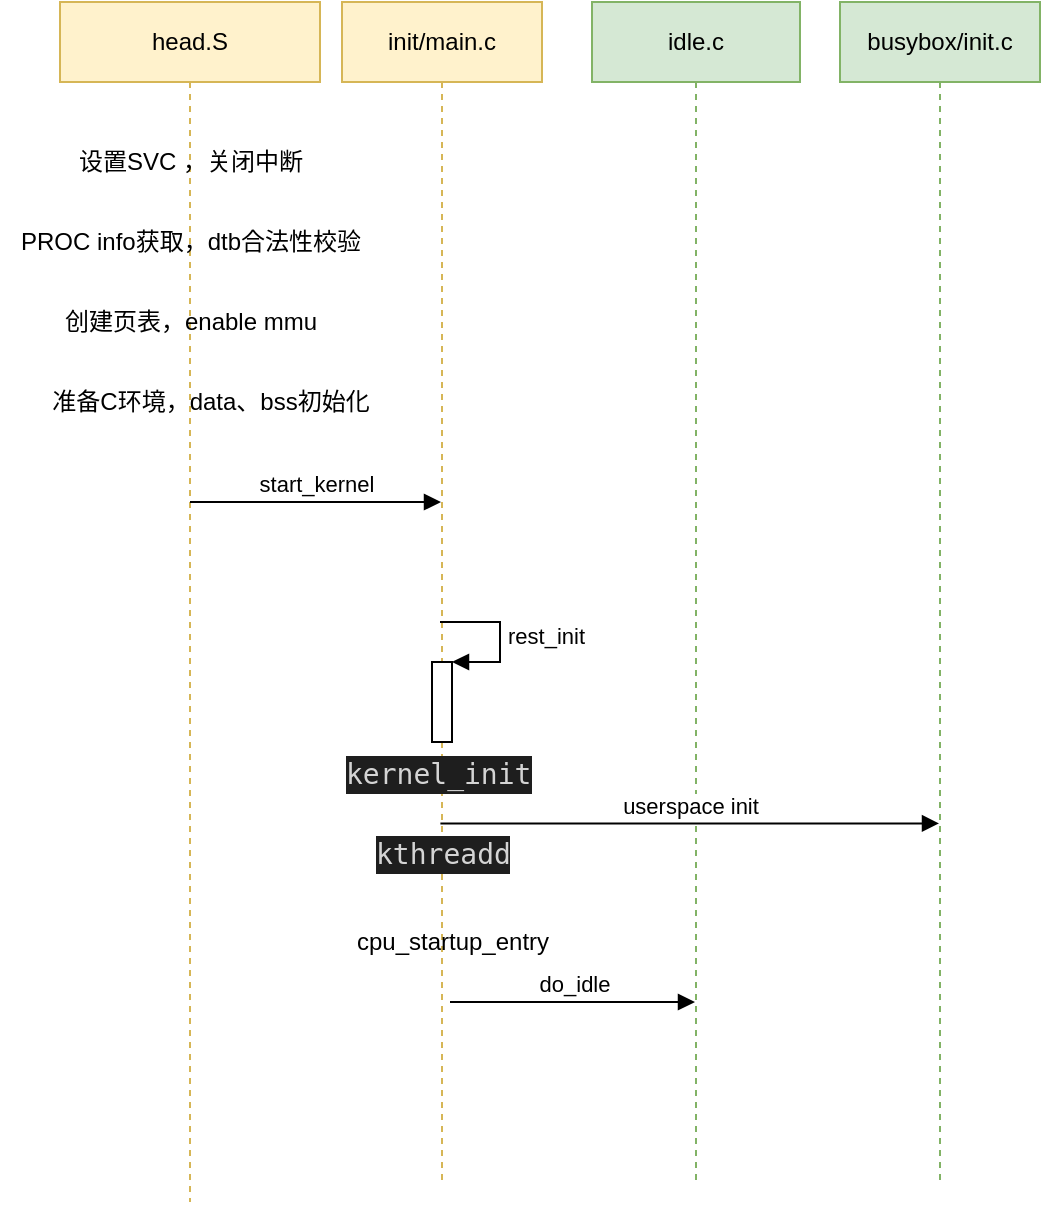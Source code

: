 <mxfile version="17.5.0" type="github" pages="4">
  <diagram id="_gwRcq96SCFIWMD-lvUL" name="start">
    <mxGraphModel dx="4543" dy="3452" grid="1" gridSize="10" guides="1" tooltips="1" connect="1" arrows="1" fold="1" page="1" pageScale="1" pageWidth="827" pageHeight="1169" math="0" shadow="0">
      <root>
        <mxCell id="0" />
        <mxCell id="1" parent="0" />
        <mxCell id="DJNmuOfYWfq0NdkN0yM8-1" value="init/main.c" style="shape=umlLifeline;perimeter=lifelinePerimeter;whiteSpace=wrap;html=1;container=1;collapsible=0;recursiveResize=0;outlineConnect=0;fillColor=#fff2cc;strokeColor=#d6b656;" parent="1" vertex="1">
          <mxGeometry x="-2264" y="-1680" width="100" height="590" as="geometry" />
        </mxCell>
        <mxCell id="IU4hxbEU_e05AKV8QQbk-7" value="" style="html=1;points=[];perimeter=orthogonalPerimeter;" parent="DJNmuOfYWfq0NdkN0yM8-1" vertex="1">
          <mxGeometry x="45" y="330" width="10" height="40" as="geometry" />
        </mxCell>
        <mxCell id="IU4hxbEU_e05AKV8QQbk-8" value="rest_init" style="edgeStyle=orthogonalEdgeStyle;html=1;align=left;spacingLeft=2;endArrow=block;rounded=0;entryX=1;entryY=0;" parent="DJNmuOfYWfq0NdkN0yM8-1" target="IU4hxbEU_e05AKV8QQbk-7" edge="1">
          <mxGeometry relative="1" as="geometry">
            <mxPoint x="49" y="310" as="sourcePoint" />
            <Array as="points">
              <mxPoint x="79" y="310" />
            </Array>
          </mxGeometry>
        </mxCell>
        <mxCell id="IU4hxbEU_e05AKV8QQbk-12" value="do_idle" style="html=1;verticalAlign=bottom;endArrow=block;" parent="DJNmuOfYWfq0NdkN0yM8-1" target="DJNmuOfYWfq0NdkN0yM8-3" edge="1">
          <mxGeometry width="80" relative="1" as="geometry">
            <mxPoint x="54" y="500" as="sourcePoint" />
            <mxPoint x="134" y="500" as="targetPoint" />
          </mxGeometry>
        </mxCell>
        <mxCell id="DJNmuOfYWfq0NdkN0yM8-3" value="idle.c" style="shape=umlLifeline;perimeter=lifelinePerimeter;whiteSpace=wrap;html=1;container=1;collapsible=0;recursiveResize=0;outlineConnect=0;fillColor=#d5e8d4;strokeColor=#82b366;" parent="1" vertex="1">
          <mxGeometry x="-2139" y="-1680" width="104" height="590" as="geometry" />
        </mxCell>
        <mxCell id="DJNmuOfYWfq0NdkN0yM8-5" value="head.S" style="shape=umlLifeline;perimeter=lifelinePerimeter;whiteSpace=wrap;html=1;container=1;collapsible=0;recursiveResize=0;outlineConnect=0;fillColor=#fff2cc;strokeColor=#d6b656;" parent="1" vertex="1">
          <mxGeometry x="-2405" y="-1680" width="130" height="600" as="geometry" />
        </mxCell>
        <mxCell id="IU4hxbEU_e05AKV8QQbk-2" value="设置SVC ，关闭中断" style="text;html=1;align=center;verticalAlign=middle;resizable=0;points=[];autosize=1;strokeColor=none;" parent="DJNmuOfYWfq0NdkN0yM8-5" vertex="1">
          <mxGeometry y="70" width="130" height="20" as="geometry" />
        </mxCell>
        <mxCell id="IU4hxbEU_e05AKV8QQbk-6" value="start_kernel" style="html=1;verticalAlign=bottom;endArrow=block;" parent="DJNmuOfYWfq0NdkN0yM8-5" target="DJNmuOfYWfq0NdkN0yM8-1" edge="1">
          <mxGeometry width="80" relative="1" as="geometry">
            <mxPoint x="65" y="250" as="sourcePoint" />
            <mxPoint x="145" y="250" as="targetPoint" />
          </mxGeometry>
        </mxCell>
        <mxCell id="DJNmuOfYWfq0NdkN0yM8-7" value="busybox/init.c" style="shape=umlLifeline;perimeter=lifelinePerimeter;whiteSpace=wrap;html=1;container=1;collapsible=0;recursiveResize=0;outlineConnect=0;fillColor=#d5e8d4;strokeColor=#82b366;" parent="1" vertex="1">
          <mxGeometry x="-2015" y="-1680" width="100" height="590" as="geometry" />
        </mxCell>
        <mxCell id="IU4hxbEU_e05AKV8QQbk-3" value="PROC info获取，dtb合法性校验" style="text;html=1;align=center;verticalAlign=middle;resizable=0;points=[];autosize=1;strokeColor=none;" parent="1" vertex="1">
          <mxGeometry x="-2435" y="-1570" width="190" height="20" as="geometry" />
        </mxCell>
        <mxCell id="IU4hxbEU_e05AKV8QQbk-4" value="创建页表，enable mmu" style="text;html=1;align=center;verticalAlign=middle;resizable=0;points=[];autosize=1;strokeColor=none;" parent="1" vertex="1">
          <mxGeometry x="-2410" y="-1530" width="140" height="20" as="geometry" />
        </mxCell>
        <mxCell id="IU4hxbEU_e05AKV8QQbk-5" value="准备C环境，data、bss初始化" style="text;html=1;align=center;verticalAlign=middle;resizable=0;points=[];autosize=1;strokeColor=none;" parent="1" vertex="1">
          <mxGeometry x="-2415" y="-1490" width="170" height="20" as="geometry" />
        </mxCell>
        <mxCell id="IU4hxbEU_e05AKV8QQbk-9" value="&lt;meta charset=&quot;utf-8&quot;&gt;&lt;div style=&quot;color: rgb(212, 212, 212); background-color: rgb(30, 30, 30); font-family: &amp;quot;droid sans mono&amp;quot;, monospace, monospace, &amp;quot;droid sans fallback&amp;quot;; font-weight: normal; font-size: 14px; line-height: 19px;&quot;&gt;&lt;div&gt;&lt;span style=&quot;color: #d4d4d4&quot;&gt;kernel_init&lt;/span&gt;&lt;/div&gt;&lt;/div&gt;" style="text;whiteSpace=wrap;html=1;" parent="1" vertex="1">
          <mxGeometry x="-2264" y="-1310" width="120" height="30" as="geometry" />
        </mxCell>
        <mxCell id="IU4hxbEU_e05AKV8QQbk-10" value="&lt;meta charset=&quot;utf-8&quot;&gt;&lt;div style=&quot;color: rgb(212, 212, 212); background-color: rgb(30, 30, 30); font-family: &amp;quot;droid sans mono&amp;quot;, monospace, monospace, &amp;quot;droid sans fallback&amp;quot;; font-weight: normal; font-size: 14px; line-height: 19px;&quot;&gt;&lt;div&gt;&lt;span style=&quot;color: #d4d4d4&quot;&gt;kthreadd&lt;/span&gt;&lt;/div&gt;&lt;/div&gt;" style="text;whiteSpace=wrap;html=1;" parent="1" vertex="1">
          <mxGeometry x="-2249" y="-1270" width="90" height="30" as="geometry" />
        </mxCell>
        <mxCell id="IU4hxbEU_e05AKV8QQbk-11" value="cpu_startup_entry" style="text;html=1;align=center;verticalAlign=middle;resizable=0;points=[];autosize=1;strokeColor=none;" parent="1" vertex="1">
          <mxGeometry x="-2264" y="-1220" width="110" height="20" as="geometry" />
        </mxCell>
        <mxCell id="IU4hxbEU_e05AKV8QQbk-13" value="userspace init" style="html=1;verticalAlign=bottom;endArrow=block;exitX=0.38;exitY=0.023;exitDx=0;exitDy=0;exitPerimeter=0;" parent="1" source="IU4hxbEU_e05AKV8QQbk-10" target="DJNmuOfYWfq0NdkN0yM8-7" edge="1">
          <mxGeometry width="80" relative="1" as="geometry">
            <mxPoint x="-2210" y="-1270" as="sourcePoint" />
            <mxPoint x="-2130" y="-1270" as="targetPoint" />
          </mxGeometry>
        </mxCell>
      </root>
    </mxGraphModel>
  </diagram>
  <diagram id="FU4gSDOG9NpasT0_XvdA" name="open">
    <mxGraphModel dx="4543" dy="4621" grid="1" gridSize="10" guides="1" tooltips="1" connect="1" arrows="1" fold="1" page="1" pageScale="1" pageWidth="827" pageHeight="1169" math="0" shadow="0">
      <root>
        <mxCell id="3NuHstmxWOmBFssnqiIi-0" />
        <mxCell id="3NuHstmxWOmBFssnqiIi-1" parent="3NuHstmxWOmBFssnqiIi-0" />
        <mxCell id="k6BGgGL6_UhpUz0BSUF1-0" value="fs/namei.c" style="shape=umlLifeline;perimeter=lifelinePerimeter;whiteSpace=wrap;html=1;container=1;collapsible=0;recursiveResize=0;outlineConnect=0;fillColor=#fff2cc;strokeColor=#d6b656;" parent="3NuHstmxWOmBFssnqiIi-1" vertex="1">
          <mxGeometry x="-2249" y="-3430" width="100" height="590" as="geometry" />
        </mxCell>
        <mxCell id="k6BGgGL6_UhpUz0BSUF1-20" value="" style="html=1;points=[];perimeter=orthogonalPerimeter;" parent="k6BGgGL6_UhpUz0BSUF1-0" vertex="1">
          <mxGeometry x="47" y="227" width="10" height="40" as="geometry" />
        </mxCell>
        <mxCell id="k6BGgGL6_UhpUz0BSUF1-21" value="path_openat&lt;br&gt;do_open" style="edgeStyle=orthogonalEdgeStyle;html=1;align=left;spacingLeft=2;endArrow=block;rounded=0;entryX=1;entryY=0;" parent="k6BGgGL6_UhpUz0BSUF1-0" target="k6BGgGL6_UhpUz0BSUF1-20" edge="1">
          <mxGeometry relative="1" as="geometry">
            <mxPoint x="52" y="207" as="sourcePoint" />
            <Array as="points">
              <mxPoint x="82" y="207" />
            </Array>
          </mxGeometry>
        </mxCell>
        <mxCell id="k6BGgGL6_UhpUz0BSUF1-4" value="fs/char_dev.c" style="shape=umlLifeline;perimeter=lifelinePerimeter;whiteSpace=wrap;html=1;container=1;collapsible=0;recursiveResize=0;outlineConnect=0;fillColor=#d5e8d4;strokeColor=#82b366;" parent="3NuHstmxWOmBFssnqiIi-1" vertex="1">
          <mxGeometry x="-2124" y="-3430" width="104" height="590" as="geometry" />
        </mxCell>
        <mxCell id="k6BGgGL6_UhpUz0BSUF1-28" value="fishing_open" style="html=1;verticalAlign=bottom;endArrow=block;" parent="k6BGgGL6_UhpUz0BSUF1-4" edge="1">
          <mxGeometry width="80" relative="1" as="geometry">
            <mxPoint x="49" y="480" as="sourcePoint" />
            <mxPoint x="189" y="480" as="targetPoint" />
          </mxGeometry>
        </mxCell>
        <mxCell id="k6BGgGL6_UhpUz0BSUF1-5" value="fs/open.c" style="shape=umlLifeline;perimeter=lifelinePerimeter;whiteSpace=wrap;html=1;container=1;collapsible=0;recursiveResize=0;outlineConnect=0;fillColor=#fff2cc;strokeColor=#d6b656;" parent="3NuHstmxWOmBFssnqiIi-1" vertex="1">
          <mxGeometry x="-2390" y="-3430" width="130" height="600" as="geometry" />
        </mxCell>
        <mxCell id="k6BGgGL6_UhpUz0BSUF1-16" value="" style="html=1;points=[];perimeter=orthogonalPerimeter;" parent="k6BGgGL6_UhpUz0BSUF1-5" vertex="1">
          <mxGeometry x="60" y="120" width="10" height="40" as="geometry" />
        </mxCell>
        <mxCell id="k6BGgGL6_UhpUz0BSUF1-17" value="do_sys_open&lt;br&gt;do_sys_openat2" style="edgeStyle=orthogonalEdgeStyle;html=1;align=left;spacingLeft=2;endArrow=block;rounded=0;entryX=1;entryY=0;" parent="k6BGgGL6_UhpUz0BSUF1-5" target="k6BGgGL6_UhpUz0BSUF1-16" edge="1">
          <mxGeometry relative="1" as="geometry">
            <mxPoint x="65" y="100" as="sourcePoint" />
            <Array as="points">
              <mxPoint x="95" y="100" />
            </Array>
          </mxGeometry>
        </mxCell>
        <mxCell id="k6BGgGL6_UhpUz0BSUF1-19" value="do_filp_open" style="html=1;verticalAlign=bottom;endArrow=block;" parent="k6BGgGL6_UhpUz0BSUF1-5" edge="1">
          <mxGeometry width="80" relative="1" as="geometry">
            <mxPoint x="65" y="190" as="sourcePoint" />
            <mxPoint x="195" y="190" as="targetPoint" />
          </mxGeometry>
        </mxCell>
        <mxCell id="k6BGgGL6_UhpUz0BSUF1-23" value="" style="html=1;points=[];perimeter=orthogonalPerimeter;" parent="k6BGgGL6_UhpUz0BSUF1-5" vertex="1">
          <mxGeometry x="60" y="351" width="10" height="40" as="geometry" />
        </mxCell>
        <mxCell id="k6BGgGL6_UhpUz0BSUF1-24" value="do_dentry_open" style="edgeStyle=orthogonalEdgeStyle;html=1;align=left;spacingLeft=2;endArrow=block;rounded=0;entryX=1;entryY=0;" parent="k6BGgGL6_UhpUz0BSUF1-5" target="k6BGgGL6_UhpUz0BSUF1-23" edge="1">
          <mxGeometry relative="1" as="geometry">
            <mxPoint x="65" y="331" as="sourcePoint" />
            <Array as="points">
              <mxPoint x="95" y="331" />
            </Array>
          </mxGeometry>
        </mxCell>
        <mxCell id="k6BGgGL6_UhpUz0BSUF1-26" value="chrdev_open" style="html=1;verticalAlign=bottom;endArrow=block;" parent="k6BGgGL6_UhpUz0BSUF1-5" target="k6BGgGL6_UhpUz0BSUF1-4" edge="1">
          <mxGeometry width="80" relative="1" as="geometry">
            <mxPoint x="65" y="450" as="sourcePoint" />
            <mxPoint x="145" y="450" as="targetPoint" />
          </mxGeometry>
        </mxCell>
        <mxCell id="k6BGgGL6_UhpUz0BSUF1-18" value="sys_open" style="html=1;verticalAlign=bottom;startArrow=oval;startFill=1;endArrow=block;startSize=8;" parent="3NuHstmxWOmBFssnqiIi-1" edge="1">
          <mxGeometry width="60" relative="1" as="geometry">
            <mxPoint x="-2385" y="-3350" as="sourcePoint" />
            <mxPoint x="-2325" y="-3350" as="targetPoint" />
          </mxGeometry>
        </mxCell>
        <mxCell id="k6BGgGL6_UhpUz0BSUF1-22" value="vfs_open" style="html=1;verticalAlign=bottom;endArrow=block;entryX=0.514;entryY=0.482;entryDx=0;entryDy=0;entryPerimeter=0;" parent="3NuHstmxWOmBFssnqiIi-1" source="k6BGgGL6_UhpUz0BSUF1-0" target="k6BGgGL6_UhpUz0BSUF1-5" edge="1">
          <mxGeometry width="80" relative="1" as="geometry">
            <mxPoint x="-2205" y="-3140" as="sourcePoint" />
            <mxPoint x="-2285" y="-3140" as="targetPoint" />
          </mxGeometry>
        </mxCell>
        <mxCell id="k6BGgGL6_UhpUz0BSUF1-25" value="&lt;meta charset=&quot;utf-8&quot;&gt;&lt;div style=&quot;color: rgb(212, 212, 212); background-color: rgb(30, 30, 30); font-family: &amp;quot;droid sans mono&amp;quot;, monospace, monospace, &amp;quot;droid sans fallback&amp;quot;; font-weight: normal; font-size: 14px; line-height: 19px;&quot;&gt;&lt;div&gt;&lt;span style=&quot;color: #d4d4d4&quot;&gt;open = &lt;/span&gt;&lt;span style=&quot;color: #9cdcfe&quot;&gt;f&lt;/span&gt;&lt;span style=&quot;color: #d4d4d4&quot;&gt;-&amp;gt;&lt;/span&gt;&lt;span style=&quot;color: #9cdcfe&quot;&gt;f_op&lt;/span&gt;&lt;span style=&quot;color: #d4d4d4&quot;&gt;-&amp;gt;&lt;/span&gt;&lt;span style=&quot;color: #9cdcfe&quot;&gt;open&lt;/span&gt;&lt;span style=&quot;color: #d4d4d4&quot;&gt;;&lt;/span&gt;&lt;/div&gt;&lt;/div&gt;" style="text;whiteSpace=wrap;html=1;" parent="3NuHstmxWOmBFssnqiIi-1" vertex="1">
          <mxGeometry x="-2390" y="-3040" width="200" height="30" as="geometry" />
        </mxCell>
        <mxCell id="k6BGgGL6_UhpUz0BSUF1-27" value="fishing.c" style="shape=umlLifeline;perimeter=lifelinePerimeter;whiteSpace=wrap;html=1;container=1;collapsible=0;recursiveResize=0;outlineConnect=0;fillColor=#d5e8d4;strokeColor=#82b366;" parent="3NuHstmxWOmBFssnqiIi-1" vertex="1">
          <mxGeometry x="-1985" y="-3430" width="104" height="590" as="geometry" />
        </mxCell>
        <mxCell id="olEzkK1LTBIUAn7trtR_-0" value="&lt;div style=&quot;color: rgb(212 , 212 , 212) ; background-color: rgb(30 , 30 , 30) ; font-family: &amp;#34;consolas&amp;#34; , &amp;#34;courier new&amp;#34; , monospace ; font-weight: normal ; font-size: 14px ; line-height: 19px&quot;&gt;&lt;div&gt;&lt;span style=&quot;color: #569cd6&quot;&gt;struct&lt;/span&gt;&lt;span style=&quot;color: #d4d4d4&quot;&gt;&amp;nbsp;&lt;/span&gt;&lt;span style=&quot;color: #4ec9b0&quot;&gt;inode&lt;/span&gt;&lt;span style=&quot;color: #d4d4d4&quot;&gt;&amp;nbsp;{&lt;/span&gt;&lt;/div&gt;&lt;div&gt;&lt;span style=&quot;color: #d4d4d4&quot;&gt;&amp;nbsp;&amp;nbsp;&amp;nbsp;&amp;nbsp;&lt;/span&gt;&lt;span style=&quot;color: #4ec9b0&quot;&gt;umode_t&lt;/span&gt;&lt;span style=&quot;color: #d4d4d4&quot;&gt;&amp;nbsp;&amp;nbsp;&amp;nbsp;&amp;nbsp;&amp;nbsp;&amp;nbsp;&amp;nbsp;&amp;nbsp;&amp;nbsp;i_mode;&lt;/span&gt;&lt;/div&gt;&lt;div&gt;&lt;span style=&quot;color: #d4d4d4&quot;&gt;&amp;nbsp;&amp;nbsp;&amp;nbsp;&amp;nbsp;&lt;/span&gt;&lt;span style=&quot;color: #569cd6&quot;&gt;unsigned&lt;/span&gt;&lt;span style=&quot;color: #d4d4d4&quot;&gt;&amp;nbsp;&lt;/span&gt;&lt;span style=&quot;color: #569cd6&quot;&gt;short&lt;/span&gt;&lt;span style=&quot;color: #d4d4d4&quot;&gt;&amp;nbsp;&amp;nbsp;&amp;nbsp;&amp;nbsp;&amp;nbsp;&amp;nbsp;i_opflags;&lt;/span&gt;&lt;/div&gt;&lt;div&gt;&lt;span style=&quot;color: #d4d4d4&quot;&gt;&amp;nbsp;&amp;nbsp;&amp;nbsp;&amp;nbsp;&lt;/span&gt;&lt;span style=&quot;color: #4ec9b0&quot;&gt;kuid_t&lt;/span&gt;&lt;span style=&quot;color: #d4d4d4&quot;&gt;&amp;nbsp;&amp;nbsp;&amp;nbsp;&amp;nbsp;&amp;nbsp;&amp;nbsp;&amp;nbsp;&amp;nbsp;&amp;nbsp;&amp;nbsp;i_uid;&lt;/span&gt;&lt;/div&gt;&lt;div&gt;&lt;span style=&quot;color: #d4d4d4&quot;&gt;&amp;nbsp;&amp;nbsp;&amp;nbsp;&amp;nbsp;&lt;/span&gt;&lt;span style=&quot;color: #4ec9b0&quot;&gt;kgid_t&lt;/span&gt;&lt;span style=&quot;color: #d4d4d4&quot;&gt;&amp;nbsp;&amp;nbsp;&amp;nbsp;&amp;nbsp;&amp;nbsp;&amp;nbsp;&amp;nbsp;&amp;nbsp;&amp;nbsp;&amp;nbsp;i_gid;&lt;/span&gt;&lt;/div&gt;&lt;div&gt;&lt;span style=&quot;color: #d4d4d4&quot;&gt;&amp;nbsp;&amp;nbsp;&amp;nbsp;&amp;nbsp;&lt;/span&gt;&lt;span style=&quot;color: #569cd6&quot;&gt;unsigned&lt;/span&gt;&lt;span style=&quot;color: #d4d4d4&quot;&gt;&amp;nbsp;&lt;/span&gt;&lt;span style=&quot;color: #569cd6&quot;&gt;int&lt;/span&gt;&lt;span style=&quot;color: #d4d4d4&quot;&gt;&amp;nbsp;&amp;nbsp;&amp;nbsp;&amp;nbsp;&amp;nbsp;&amp;nbsp;&amp;nbsp;&amp;nbsp;i_flags;&lt;/span&gt;&lt;/div&gt;&lt;br&gt;&lt;div&gt;&lt;span style=&quot;color: #d4d4d4&quot;&gt;&amp;nbsp;&amp;nbsp;&amp;nbsp;&amp;nbsp;&lt;/span&gt;&lt;span style=&quot;color: #569cd6&quot;&gt;const&lt;/span&gt;&lt;span style=&quot;color: #d4d4d4&quot;&gt;&amp;nbsp;&lt;/span&gt;&lt;span style=&quot;color: #569cd6&quot;&gt;struct&lt;/span&gt;&lt;span style=&quot;color: #d4d4d4&quot;&gt;&amp;nbsp;&lt;/span&gt;&lt;span style=&quot;color: #4ec9b0&quot;&gt;inode_operations&lt;/span&gt;&lt;span style=&quot;color: #d4d4d4&quot;&gt;&amp;nbsp;&amp;nbsp;&amp;nbsp;&lt;/span&gt;&lt;span style=&quot;color: #569cd6&quot;&gt;*&lt;/span&gt;&lt;span style=&quot;color: #9cdcfe&quot;&gt;i_op&lt;/span&gt;&lt;span style=&quot;color: #d4d4d4&quot;&gt;;&lt;/span&gt;&lt;/div&gt;&lt;div&gt;&lt;span style=&quot;color: #d4d4d4&quot;&gt;&amp;nbsp;&amp;nbsp;&amp;nbsp;&amp;nbsp;&lt;/span&gt;&lt;span style=&quot;color: #569cd6&quot;&gt;struct&lt;/span&gt;&lt;span style=&quot;color: #d4d4d4&quot;&gt;&amp;nbsp;&lt;/span&gt;&lt;span style=&quot;color: #4ec9b0&quot;&gt;super_block&lt;/span&gt;&lt;span style=&quot;color: #d4d4d4&quot;&gt;&amp;nbsp;&amp;nbsp;&lt;/span&gt;&lt;span style=&quot;color: #569cd6&quot;&gt;*&lt;/span&gt;&lt;span style=&quot;color: #9cdcfe&quot;&gt;i_sb&lt;/span&gt;&lt;span style=&quot;color: #d4d4d4&quot;&gt;;&lt;/span&gt;&lt;/div&gt;&lt;div&gt;&lt;span style=&quot;color: #d4d4d4&quot;&gt;&amp;nbsp;&amp;nbsp;&amp;nbsp;&amp;nbsp;&lt;/span&gt;&lt;span style=&quot;color: #569cd6&quot;&gt;struct&lt;/span&gt;&lt;span style=&quot;color: #d4d4d4&quot;&gt;&amp;nbsp;&lt;/span&gt;&lt;span style=&quot;color: #4ec9b0&quot;&gt;address_space&lt;/span&gt;&lt;span style=&quot;color: #d4d4d4&quot;&gt;&amp;nbsp;&amp;nbsp;&amp;nbsp;&amp;nbsp;&lt;/span&gt;&lt;span style=&quot;color: #569cd6&quot;&gt;*&lt;/span&gt;&lt;span style=&quot;color: #9cdcfe&quot;&gt;i_mapping&lt;/span&gt;&lt;span style=&quot;color: #d4d4d4&quot;&gt;;&lt;/span&gt;&lt;/div&gt;&lt;br&gt;&lt;div&gt;&lt;span style=&quot;color: #6a9955&quot;&gt;&amp;nbsp;&amp;nbsp;&amp;nbsp;&amp;nbsp;/*&amp;nbsp;Stat&amp;nbsp;data,&amp;nbsp;not&amp;nbsp;accessed&amp;nbsp;from&amp;nbsp;path&amp;nbsp;walking&amp;nbsp;*/&lt;/span&gt;&lt;/div&gt;&lt;div&gt;&lt;span style=&quot;color: #d4d4d4&quot;&gt;&amp;nbsp;&amp;nbsp;&amp;nbsp;&amp;nbsp;&lt;/span&gt;&lt;span style=&quot;color: #569cd6&quot;&gt;unsigned&lt;/span&gt;&lt;span style=&quot;color: #d4d4d4&quot;&gt;&amp;nbsp;&lt;/span&gt;&lt;span style=&quot;color: #569cd6&quot;&gt;long&lt;/span&gt;&lt;span style=&quot;color: #d4d4d4&quot;&gt;&amp;nbsp;&amp;nbsp;&amp;nbsp;&amp;nbsp;&amp;nbsp;&amp;nbsp;&amp;nbsp;i_ino;&lt;/span&gt;&lt;/div&gt;&lt;div&gt;&lt;span style=&quot;color: #6a9955&quot;&gt;&amp;nbsp;&amp;nbsp;&amp;nbsp;&amp;nbsp;/*&lt;/span&gt;&lt;/div&gt;&lt;div&gt;&lt;span style=&quot;color: #6a9955&quot;&gt;&amp;nbsp;&amp;nbsp;&amp;nbsp;&amp;nbsp;&amp;nbsp;*&amp;nbsp;Filesystems&amp;nbsp;may&amp;nbsp;only&amp;nbsp;read&amp;nbsp;i_nlink&amp;nbsp;directly.&amp;nbsp;&amp;nbsp;They&amp;nbsp;shall&amp;nbsp;use&amp;nbsp;the&lt;/span&gt;&lt;/div&gt;&lt;div&gt;&lt;span style=&quot;color: #6a9955&quot;&gt;&amp;nbsp;&amp;nbsp;&amp;nbsp;&amp;nbsp;&amp;nbsp;*&amp;nbsp;following&amp;nbsp;functions&amp;nbsp;for&amp;nbsp;modification:&lt;/span&gt;&lt;/div&gt;&lt;div&gt;&lt;span style=&quot;color: #6a9955&quot;&gt;&amp;nbsp;&amp;nbsp;&amp;nbsp;&amp;nbsp;&amp;nbsp;*&lt;/span&gt;&lt;/div&gt;&lt;div&gt;&lt;span style=&quot;color: #6a9955&quot;&gt;&amp;nbsp;&amp;nbsp;&amp;nbsp;&amp;nbsp;&amp;nbsp;*&amp;nbsp;&amp;nbsp;&amp;nbsp;&amp;nbsp;(set|clear|inc|drop)_nlink&lt;/span&gt;&lt;/div&gt;&lt;div&gt;&lt;span style=&quot;color: #6a9955&quot;&gt;&amp;nbsp;&amp;nbsp;&amp;nbsp;&amp;nbsp;&amp;nbsp;*&amp;nbsp;&amp;nbsp;&amp;nbsp;&amp;nbsp;inode_(inc|dec)_link_count&lt;/span&gt;&lt;/div&gt;&lt;div&gt;&lt;span style=&quot;color: #6a9955&quot;&gt;&amp;nbsp;&amp;nbsp;&amp;nbsp;&amp;nbsp;&amp;nbsp;*/&lt;/span&gt;&lt;/div&gt;&lt;div&gt;&lt;span style=&quot;color: #d4d4d4&quot;&gt;&amp;nbsp;&amp;nbsp;&amp;nbsp;&amp;nbsp;&lt;/span&gt;&lt;span style=&quot;color: #569cd6&quot;&gt;union&lt;/span&gt;&lt;span style=&quot;color: #d4d4d4&quot;&gt;&amp;nbsp;{&lt;/span&gt;&lt;/div&gt;&lt;div&gt;&lt;span style=&quot;color: #d4d4d4&quot;&gt;&amp;nbsp;&amp;nbsp;&amp;nbsp;&amp;nbsp;&amp;nbsp;&amp;nbsp;&amp;nbsp;&amp;nbsp;&lt;/span&gt;&lt;span style=&quot;color: #569cd6&quot;&gt;const&lt;/span&gt;&lt;span style=&quot;color: #d4d4d4&quot;&gt;&amp;nbsp;&lt;/span&gt;&lt;span style=&quot;color: #569cd6&quot;&gt;unsigned&lt;/span&gt;&lt;span style=&quot;color: #d4d4d4&quot;&gt;&amp;nbsp;&lt;/span&gt;&lt;span style=&quot;color: #569cd6&quot;&gt;int&lt;/span&gt;&lt;span style=&quot;color: #d4d4d4&quot;&gt;&amp;nbsp;i_nlink;&lt;/span&gt;&lt;/div&gt;&lt;div&gt;&lt;span style=&quot;color: #d4d4d4&quot;&gt;&amp;nbsp;&amp;nbsp;&amp;nbsp;&amp;nbsp;&amp;nbsp;&amp;nbsp;&amp;nbsp;&amp;nbsp;&lt;/span&gt;&lt;span style=&quot;color: #569cd6&quot;&gt;unsigned&lt;/span&gt;&lt;span style=&quot;color: #d4d4d4&quot;&gt;&amp;nbsp;&lt;/span&gt;&lt;span style=&quot;color: #569cd6&quot;&gt;int&lt;/span&gt;&lt;span style=&quot;color: #d4d4d4&quot;&gt;&amp;nbsp;__i_nlink;&lt;/span&gt;&lt;/div&gt;&lt;div&gt;&lt;span style=&quot;color: #d4d4d4&quot;&gt;&amp;nbsp;&amp;nbsp;&amp;nbsp;&amp;nbsp;};&lt;/span&gt;&lt;/div&gt;&lt;div&gt;&lt;span style=&quot;color: #d4d4d4&quot;&gt;&amp;nbsp;&amp;nbsp;&amp;nbsp;&amp;nbsp;&lt;/span&gt;&lt;span style=&quot;color: #569cd6&quot;&gt;dev_t&lt;/span&gt;&lt;span style=&quot;color: #d4d4d4&quot;&gt;&amp;nbsp;&amp;nbsp;&amp;nbsp;&amp;nbsp;&amp;nbsp;&amp;nbsp;&amp;nbsp;&amp;nbsp;&amp;nbsp;&amp;nbsp;&amp;nbsp;i_rdev;&lt;/span&gt;&lt;/div&gt;&lt;div&gt;&lt;span style=&quot;color: #d4d4d4&quot;&gt;&amp;nbsp;&amp;nbsp;&amp;nbsp;&amp;nbsp;&lt;/span&gt;&lt;span style=&quot;color: #4ec9b0&quot;&gt;loff_t&lt;/span&gt;&lt;span style=&quot;color: #d4d4d4&quot;&gt;&amp;nbsp;&amp;nbsp;&amp;nbsp;&amp;nbsp;&amp;nbsp;&amp;nbsp;&amp;nbsp;&amp;nbsp;&amp;nbsp;&amp;nbsp;i_size;&lt;/span&gt;&lt;/div&gt;&lt;div&gt;&lt;span style=&quot;color: #d4d4d4&quot;&gt;&amp;nbsp;&amp;nbsp;&amp;nbsp;&amp;nbsp;&lt;/span&gt;&lt;span style=&quot;color: #569cd6&quot;&gt;struct&lt;/span&gt;&lt;span style=&quot;color: #d4d4d4&quot;&gt;&amp;nbsp;&lt;/span&gt;&lt;span style=&quot;color: #4ec9b0&quot;&gt;timespec64&lt;/span&gt;&lt;span style=&quot;color: #d4d4d4&quot;&gt;&amp;nbsp;&amp;nbsp;&amp;nbsp;&lt;/span&gt;&lt;span style=&quot;color: #9cdcfe&quot;&gt;i_atime&lt;/span&gt;&lt;span style=&quot;color: #d4d4d4&quot;&gt;;&lt;/span&gt;&lt;/div&gt;&lt;div&gt;&lt;span style=&quot;color: #d4d4d4&quot;&gt;&amp;nbsp;&amp;nbsp;&amp;nbsp;&amp;nbsp;&lt;/span&gt;&lt;span style=&quot;color: #569cd6&quot;&gt;struct&lt;/span&gt;&lt;span style=&quot;color: #d4d4d4&quot;&gt;&amp;nbsp;&lt;/span&gt;&lt;span style=&quot;color: #4ec9b0&quot;&gt;timespec64&lt;/span&gt;&lt;span style=&quot;color: #d4d4d4&quot;&gt;&amp;nbsp;&amp;nbsp;&amp;nbsp;&lt;/span&gt;&lt;span style=&quot;color: #9cdcfe&quot;&gt;i_mtime&lt;/span&gt;&lt;span style=&quot;color: #d4d4d4&quot;&gt;;&lt;/span&gt;&lt;/div&gt;&lt;div&gt;&lt;span style=&quot;color: #d4d4d4&quot;&gt;&amp;nbsp;&amp;nbsp;&amp;nbsp;&amp;nbsp;&lt;/span&gt;&lt;span style=&quot;color: #569cd6&quot;&gt;struct&lt;/span&gt;&lt;span style=&quot;color: #d4d4d4&quot;&gt;&amp;nbsp;&lt;/span&gt;&lt;span style=&quot;color: #4ec9b0&quot;&gt;timespec64&lt;/span&gt;&lt;span style=&quot;color: #d4d4d4&quot;&gt;&amp;nbsp;&amp;nbsp;&amp;nbsp;&lt;/span&gt;&lt;span style=&quot;color: #9cdcfe&quot;&gt;i_ctime&lt;/span&gt;&lt;span style=&quot;color: #d4d4d4&quot;&gt;;&lt;/span&gt;&lt;/div&gt;&lt;div&gt;&lt;span style=&quot;color: #d4d4d4&quot;&gt;&amp;nbsp;&amp;nbsp;&amp;nbsp;&amp;nbsp;&lt;/span&gt;&lt;span style=&quot;color: #4ec9b0&quot;&gt;spinlock_t&lt;/span&gt;&lt;span style=&quot;color: #d4d4d4&quot;&gt;&amp;nbsp;&amp;nbsp;&amp;nbsp;&amp;nbsp;&amp;nbsp;&amp;nbsp;i_lock;&lt;/span&gt;&lt;span style=&quot;color: #6a9955&quot;&gt;&amp;nbsp;/*&amp;nbsp;i_blocks,&amp;nbsp;i_bytes,&amp;nbsp;maybe&amp;nbsp;i_size&amp;nbsp;*/&lt;/span&gt;&lt;/div&gt;&lt;div&gt;&lt;span style=&quot;color: #d4d4d4&quot;&gt;&amp;nbsp;&amp;nbsp;&amp;nbsp;&amp;nbsp;&lt;/span&gt;&lt;span style=&quot;color: #569cd6&quot;&gt;unsigned&lt;/span&gt;&lt;span style=&quot;color: #d4d4d4&quot;&gt;&amp;nbsp;&lt;/span&gt;&lt;span style=&quot;color: #569cd6&quot;&gt;short&lt;/span&gt;&lt;span style=&quot;color: #d4d4d4&quot;&gt;&amp;nbsp;&amp;nbsp;&amp;nbsp;&amp;nbsp;&amp;nbsp;&amp;nbsp;&amp;nbsp;&amp;nbsp;&amp;nbsp;&amp;nbsp;i_bytes;&lt;/span&gt;&lt;/div&gt;&lt;div&gt;&lt;span style=&quot;color: #d4d4d4&quot;&gt;&amp;nbsp;&amp;nbsp;&amp;nbsp;&amp;nbsp;u8&amp;nbsp;&amp;nbsp;&amp;nbsp;&amp;nbsp;&amp;nbsp;&amp;nbsp;&amp;nbsp;&amp;nbsp;&amp;nbsp;&amp;nbsp;i_blkbits;&lt;/span&gt;&lt;/div&gt;&lt;div&gt;&lt;span style=&quot;color: #d4d4d4&quot;&gt;&amp;nbsp;&amp;nbsp;&amp;nbsp;&amp;nbsp;u8&amp;nbsp;&amp;nbsp;&amp;nbsp;&amp;nbsp;&amp;nbsp;&amp;nbsp;&amp;nbsp;&amp;nbsp;&amp;nbsp;&amp;nbsp;i_write_hint;&lt;/span&gt;&lt;/div&gt;&lt;div&gt;&lt;span style=&quot;color: #d4d4d4&quot;&gt;&amp;nbsp;&amp;nbsp;&amp;nbsp;&amp;nbsp;&lt;/span&gt;&lt;span style=&quot;color: #569cd6&quot;&gt;blkcnt_t&lt;/span&gt;&lt;span style=&quot;color: #d4d4d4&quot;&gt;&amp;nbsp;&amp;nbsp;&amp;nbsp;&amp;nbsp;&amp;nbsp;&amp;nbsp;&amp;nbsp;&amp;nbsp;i_blocks;&lt;/span&gt;&lt;/div&gt;&lt;br&gt;&lt;div&gt;&lt;span style=&quot;color: #6a9955&quot;&gt;&amp;nbsp;&amp;nbsp;&amp;nbsp;&amp;nbsp;/*&amp;nbsp;Misc&amp;nbsp;*/&lt;/span&gt;&lt;/div&gt;&lt;div&gt;&lt;span style=&quot;color: #d4d4d4&quot;&gt;&amp;nbsp;&amp;nbsp;&amp;nbsp;&amp;nbsp;&lt;/span&gt;&lt;span style=&quot;color: #569cd6&quot;&gt;unsigned&lt;/span&gt;&lt;span style=&quot;color: #d4d4d4&quot;&gt;&amp;nbsp;&lt;/span&gt;&lt;span style=&quot;color: #569cd6&quot;&gt;long&lt;/span&gt;&lt;span style=&quot;color: #d4d4d4&quot;&gt;&amp;nbsp;&amp;nbsp;&amp;nbsp;&amp;nbsp;&amp;nbsp;&amp;nbsp;&amp;nbsp;i_state;&lt;/span&gt;&lt;/div&gt;&lt;div&gt;&lt;span style=&quot;color: #d4d4d4&quot;&gt;&amp;nbsp;&amp;nbsp;&amp;nbsp;&amp;nbsp;&lt;/span&gt;&lt;span style=&quot;color: #569cd6&quot;&gt;struct&lt;/span&gt;&lt;span style=&quot;color: #d4d4d4&quot;&gt;&amp;nbsp;&lt;/span&gt;&lt;span style=&quot;color: #4ec9b0&quot;&gt;rw_semaphore&lt;/span&gt;&lt;span style=&quot;color: #d4d4d4&quot;&gt;&amp;nbsp;&lt;/span&gt;&lt;span style=&quot;color: #9cdcfe&quot;&gt;i_rwsem&lt;/span&gt;&lt;span style=&quot;color: #d4d4d4&quot;&gt;;&lt;/span&gt;&lt;/div&gt;&lt;br&gt;&lt;div&gt;&lt;span style=&quot;color: #d4d4d4&quot;&gt;&amp;nbsp;&amp;nbsp;&amp;nbsp;&amp;nbsp;&lt;/span&gt;&lt;span style=&quot;color: #569cd6&quot;&gt;unsigned&lt;/span&gt;&lt;span style=&quot;color: #d4d4d4&quot;&gt;&amp;nbsp;&lt;/span&gt;&lt;span style=&quot;color: #569cd6&quot;&gt;long&lt;/span&gt;&lt;span style=&quot;color: #d4d4d4&quot;&gt;&amp;nbsp;&amp;nbsp;&amp;nbsp;&amp;nbsp;&amp;nbsp;&amp;nbsp;&amp;nbsp;dirtied_when;&lt;/span&gt;&lt;span style=&quot;color: #6a9955&quot;&gt;&amp;nbsp;&amp;nbsp;&amp;nbsp;/*&amp;nbsp;jiffies&amp;nbsp;of&amp;nbsp;first&amp;nbsp;dirtying&amp;nbsp;*/&lt;/span&gt;&lt;/div&gt;&lt;div&gt;&lt;span style=&quot;color: #d4d4d4&quot;&gt;&amp;nbsp;&amp;nbsp;&amp;nbsp;&amp;nbsp;&lt;/span&gt;&lt;span style=&quot;color: #569cd6&quot;&gt;unsigned&lt;/span&gt;&lt;span style=&quot;color: #d4d4d4&quot;&gt;&amp;nbsp;&lt;/span&gt;&lt;span style=&quot;color: #569cd6&quot;&gt;long&lt;/span&gt;&lt;span style=&quot;color: #d4d4d4&quot;&gt;&amp;nbsp;&amp;nbsp;&amp;nbsp;&amp;nbsp;&amp;nbsp;&amp;nbsp;&amp;nbsp;dirtied_time_when;&lt;/span&gt;&lt;/div&gt;&lt;br&gt;&lt;div&gt;&lt;span style=&quot;color: #d4d4d4&quot;&gt;&amp;nbsp;&amp;nbsp;&amp;nbsp;&amp;nbsp;&lt;/span&gt;&lt;span style=&quot;color: #569cd6&quot;&gt;struct&lt;/span&gt;&lt;span style=&quot;color: #d4d4d4&quot;&gt;&amp;nbsp;&lt;/span&gt;&lt;span style=&quot;color: #4ec9b0&quot;&gt;hlist_node&lt;/span&gt;&lt;span style=&quot;color: #d4d4d4&quot;&gt;&amp;nbsp;&amp;nbsp;&amp;nbsp;&lt;/span&gt;&lt;span style=&quot;color: #9cdcfe&quot;&gt;i_hash&lt;/span&gt;&lt;span style=&quot;color: #d4d4d4&quot;&gt;;&lt;/span&gt;&lt;/div&gt;&lt;div&gt;&lt;span style=&quot;color: #d4d4d4&quot;&gt;&amp;nbsp;&amp;nbsp;&amp;nbsp;&amp;nbsp;&lt;/span&gt;&lt;span style=&quot;color: #569cd6&quot;&gt;struct&lt;/span&gt;&lt;span style=&quot;color: #d4d4d4&quot;&gt;&amp;nbsp;&lt;/span&gt;&lt;span style=&quot;color: #4ec9b0&quot;&gt;list_head&lt;/span&gt;&lt;span style=&quot;color: #d4d4d4&quot;&gt;&amp;nbsp;&amp;nbsp;&amp;nbsp;&amp;nbsp;&lt;/span&gt;&lt;span style=&quot;color: #9cdcfe&quot;&gt;i_io_list&lt;/span&gt;&lt;span style=&quot;color: #d4d4d4&quot;&gt;;&lt;/span&gt;&lt;span style=&quot;color: #6a9955&quot;&gt;&amp;nbsp;&amp;nbsp;/*&amp;nbsp;backing&amp;nbsp;dev&amp;nbsp;IO&amp;nbsp;list&amp;nbsp;*/&lt;/span&gt;&lt;/div&gt;&lt;div&gt;&lt;br&gt;&lt;/div&gt;&lt;div&gt;&lt;span style=&quot;color: #d4d4d4&quot;&gt;&amp;nbsp;&amp;nbsp;&amp;nbsp;&amp;nbsp;&lt;/span&gt;&lt;span style=&quot;color: #569cd6&quot;&gt;struct&lt;/span&gt;&lt;span style=&quot;color: #d4d4d4&quot;&gt;&amp;nbsp;&lt;/span&gt;&lt;span style=&quot;color: #4ec9b0&quot;&gt;list_head&lt;/span&gt;&lt;span style=&quot;color: #d4d4d4&quot;&gt;&amp;nbsp;&amp;nbsp;&amp;nbsp;&amp;nbsp;&lt;/span&gt;&lt;span style=&quot;color: #9cdcfe&quot;&gt;i_lru&lt;/span&gt;&lt;span style=&quot;color: #d4d4d4&quot;&gt;;&lt;/span&gt;&lt;span style=&quot;color: #6a9955&quot;&gt;&amp;nbsp;&amp;nbsp;&amp;nbsp;&amp;nbsp;&amp;nbsp;&amp;nbsp;/*&amp;nbsp;inode&amp;nbsp;LRU&amp;nbsp;list&amp;nbsp;*/&lt;/span&gt;&lt;/div&gt;&lt;div&gt;&lt;span style=&quot;color: #d4d4d4&quot;&gt;&amp;nbsp;&amp;nbsp;&amp;nbsp;&amp;nbsp;&lt;/span&gt;&lt;span style=&quot;color: #569cd6&quot;&gt;struct&lt;/span&gt;&lt;span style=&quot;color: #d4d4d4&quot;&gt;&amp;nbsp;&lt;/span&gt;&lt;span style=&quot;color: #4ec9b0&quot;&gt;list_head&lt;/span&gt;&lt;span style=&quot;color: #d4d4d4&quot;&gt;&amp;nbsp;&amp;nbsp;&amp;nbsp;&amp;nbsp;&lt;/span&gt;&lt;span style=&quot;color: #9cdcfe&quot;&gt;i_sb_list&lt;/span&gt;&lt;span style=&quot;color: #d4d4d4&quot;&gt;;&lt;/span&gt;&lt;/div&gt;&lt;div&gt;&lt;span style=&quot;color: #d4d4d4&quot;&gt;&amp;nbsp;&amp;nbsp;&amp;nbsp;&amp;nbsp;&lt;/span&gt;&lt;span style=&quot;color: #569cd6&quot;&gt;struct&lt;/span&gt;&lt;span style=&quot;color: #d4d4d4&quot;&gt;&amp;nbsp;&lt;/span&gt;&lt;span style=&quot;color: #4ec9b0&quot;&gt;list_head&lt;/span&gt;&lt;span style=&quot;color: #d4d4d4&quot;&gt;&amp;nbsp;&amp;nbsp;&amp;nbsp;&amp;nbsp;&lt;/span&gt;&lt;span style=&quot;color: #9cdcfe&quot;&gt;i_wb_list&lt;/span&gt;&lt;span style=&quot;color: #d4d4d4&quot;&gt;;&lt;/span&gt;&lt;span style=&quot;color: #6a9955&quot;&gt;&amp;nbsp;&amp;nbsp;/*&amp;nbsp;backing&amp;nbsp;dev&amp;nbsp;writeback&amp;nbsp;list&amp;nbsp;*/&lt;/span&gt;&lt;/div&gt;&lt;div&gt;&lt;span style=&quot;color: #d4d4d4&quot;&gt;&amp;nbsp;&amp;nbsp;&amp;nbsp;&amp;nbsp;&lt;/span&gt;&lt;span style=&quot;color: #569cd6&quot;&gt;union&lt;/span&gt;&lt;span style=&quot;color: #d4d4d4&quot;&gt;&amp;nbsp;{&lt;/span&gt;&lt;/div&gt;&lt;div&gt;&lt;span style=&quot;color: #d4d4d4&quot;&gt;&amp;nbsp;&amp;nbsp;&amp;nbsp;&amp;nbsp;&amp;nbsp;&amp;nbsp;&amp;nbsp;&amp;nbsp;&lt;/span&gt;&lt;span style=&quot;color: #569cd6&quot;&gt;struct&lt;/span&gt;&lt;span style=&quot;color: #d4d4d4&quot;&gt;&amp;nbsp;&lt;/span&gt;&lt;span style=&quot;color: #4ec9b0&quot;&gt;hlist_head&lt;/span&gt;&lt;span style=&quot;color: #d4d4d4&quot;&gt;&amp;nbsp;&amp;nbsp;&amp;nbsp;&lt;/span&gt;&lt;span style=&quot;color: #9cdcfe&quot;&gt;i_dentry&lt;/span&gt;&lt;span style=&quot;color: #d4d4d4&quot;&gt;;&lt;/span&gt;&lt;/div&gt;&lt;div&gt;&lt;span style=&quot;color: #d4d4d4&quot;&gt;&amp;nbsp;&amp;nbsp;&amp;nbsp;&amp;nbsp;&amp;nbsp;&amp;nbsp;&amp;nbsp;&amp;nbsp;&lt;/span&gt;&lt;span style=&quot;color: #569cd6&quot;&gt;struct&lt;/span&gt;&lt;span style=&quot;color: #d4d4d4&quot;&gt;&amp;nbsp;&lt;/span&gt;&lt;span style=&quot;color: #4ec9b0&quot;&gt;rcu_head&lt;/span&gt;&lt;span style=&quot;color: #d4d4d4&quot;&gt;&amp;nbsp;&amp;nbsp;&amp;nbsp;&amp;nbsp;&amp;nbsp;&lt;/span&gt;&lt;span style=&quot;color: #9cdcfe&quot;&gt;i_rcu&lt;/span&gt;&lt;span style=&quot;color: #d4d4d4&quot;&gt;;&lt;/span&gt;&lt;/div&gt;&lt;div&gt;&lt;span style=&quot;color: #d4d4d4&quot;&gt;&amp;nbsp;&amp;nbsp;&amp;nbsp;&amp;nbsp;};&lt;/span&gt;&lt;/div&gt;&lt;div&gt;&lt;span style=&quot;color: #d4d4d4&quot;&gt;&amp;nbsp;&amp;nbsp;&amp;nbsp;&amp;nbsp;&lt;/span&gt;&lt;span style=&quot;color: #4ec9b0&quot;&gt;atomic64_t&lt;/span&gt;&lt;span style=&quot;color: #d4d4d4&quot;&gt;&amp;nbsp;&amp;nbsp;&amp;nbsp;&amp;nbsp;&amp;nbsp;&amp;nbsp;i_version;&lt;/span&gt;&lt;/div&gt;&lt;div&gt;&lt;span style=&quot;color: #d4d4d4&quot;&gt;&amp;nbsp;&amp;nbsp;&amp;nbsp;&amp;nbsp;&lt;/span&gt;&lt;span style=&quot;color: #4ec9b0&quot;&gt;atomic64_t&lt;/span&gt;&lt;span style=&quot;color: #d4d4d4&quot;&gt;&amp;nbsp;&amp;nbsp;&amp;nbsp;&amp;nbsp;&amp;nbsp;&amp;nbsp;i_sequence;&lt;/span&gt;&lt;span style=&quot;color: #6a9955&quot;&gt;&amp;nbsp;/*&amp;nbsp;see&amp;nbsp;futex&amp;nbsp;*/&lt;/span&gt;&lt;/div&gt;&lt;div&gt;&lt;span style=&quot;color: #d4d4d4&quot;&gt;&amp;nbsp;&amp;nbsp;&amp;nbsp;&amp;nbsp;&lt;/span&gt;&lt;span style=&quot;color: #4ec9b0&quot;&gt;atomic_t&lt;/span&gt;&lt;span style=&quot;color: #d4d4d4&quot;&gt;&amp;nbsp;&amp;nbsp;&amp;nbsp;&amp;nbsp;&amp;nbsp;&amp;nbsp;&amp;nbsp;&amp;nbsp;i_count;&lt;/span&gt;&lt;/div&gt;&lt;div&gt;&lt;span style=&quot;color: #d4d4d4&quot;&gt;&amp;nbsp;&amp;nbsp;&amp;nbsp;&amp;nbsp;&lt;/span&gt;&lt;span style=&quot;color: #4ec9b0&quot;&gt;atomic_t&lt;/span&gt;&lt;span style=&quot;color: #d4d4d4&quot;&gt;&amp;nbsp;&amp;nbsp;&amp;nbsp;&amp;nbsp;&amp;nbsp;&amp;nbsp;&amp;nbsp;&amp;nbsp;i_dio_count;&lt;/span&gt;&lt;/div&gt;&lt;div&gt;&lt;span style=&quot;color: #d4d4d4&quot;&gt;&amp;nbsp;&amp;nbsp;&amp;nbsp;&amp;nbsp;&lt;/span&gt;&lt;span style=&quot;color: #4ec9b0&quot;&gt;atomic_t&lt;/span&gt;&lt;span style=&quot;color: #d4d4d4&quot;&gt;&amp;nbsp;&amp;nbsp;&amp;nbsp;&amp;nbsp;&amp;nbsp;&amp;nbsp;&amp;nbsp;&amp;nbsp;i_writecount;&lt;/span&gt;&lt;/div&gt;&lt;div&gt;&lt;span style=&quot;color: #d4d4d4&quot;&gt;&amp;nbsp;&amp;nbsp;&amp;nbsp;&amp;nbsp;&lt;/span&gt;&lt;span style=&quot;color: #569cd6&quot;&gt;union&lt;/span&gt;&lt;span style=&quot;color: #d4d4d4&quot;&gt;&amp;nbsp;{&lt;/span&gt;&lt;/div&gt;&lt;div&gt;&lt;span style=&quot;color: #d4d4d4&quot;&gt;&amp;nbsp;&amp;nbsp;&amp;nbsp;&amp;nbsp;&amp;nbsp;&amp;nbsp;&amp;nbsp;&amp;nbsp;&lt;/span&gt;&lt;span style=&quot;color: #569cd6&quot;&gt;const&lt;/span&gt;&lt;span style=&quot;color: #d4d4d4&quot;&gt;&amp;nbsp;&lt;/span&gt;&lt;span style=&quot;color: #569cd6&quot;&gt;struct&lt;/span&gt;&lt;span style=&quot;color: #d4d4d4&quot;&gt;&amp;nbsp;&lt;/span&gt;&lt;span style=&quot;color: #4ec9b0&quot;&gt;file_operations&lt;/span&gt;&lt;span style=&quot;color: #d4d4d4&quot;&gt;&amp;nbsp;&amp;nbsp;&amp;nbsp;&amp;nbsp;&lt;/span&gt;&lt;span style=&quot;color: #569cd6&quot;&gt;*&lt;/span&gt;&lt;span style=&quot;color: #9cdcfe&quot;&gt;i_fop&lt;/span&gt;&lt;span style=&quot;color: #d4d4d4&quot;&gt;;&lt;/span&gt;&lt;span style=&quot;color: #6a9955&quot;&gt;&amp;nbsp;/*&amp;nbsp;former&amp;nbsp;-&amp;gt;i_op-&amp;gt;default_file_ops&amp;nbsp;*/&lt;/span&gt;&lt;/div&gt;&lt;div&gt;&lt;span style=&quot;color: #d4d4d4&quot;&gt;&amp;nbsp;&amp;nbsp;&amp;nbsp;&amp;nbsp;&amp;nbsp;&amp;nbsp;&amp;nbsp;&amp;nbsp;&lt;/span&gt;&lt;span style=&quot;color: #569cd6&quot;&gt;void&lt;/span&gt;&lt;span style=&quot;color: #d4d4d4&quot;&gt;&amp;nbsp;(*&lt;/span&gt;&lt;span style=&quot;color: #9cdcfe&quot;&gt;free_inode&lt;/span&gt;&lt;span style=&quot;color: #d4d4d4&quot;&gt;)(&lt;/span&gt;&lt;span style=&quot;color: #569cd6&quot;&gt;struct&lt;/span&gt;&lt;span style=&quot;color: #d4d4d4&quot;&gt;&amp;nbsp;&lt;/span&gt;&lt;span style=&quot;color: #4ec9b0&quot;&gt;inode&lt;/span&gt;&lt;span style=&quot;color: #d4d4d4&quot;&gt;&amp;nbsp;&lt;/span&gt;&lt;span style=&quot;color: #569cd6&quot;&gt;*&lt;/span&gt;&lt;span style=&quot;color: #d4d4d4&quot;&gt;);&lt;/span&gt;&lt;/div&gt;&lt;div&gt;&lt;span style=&quot;color: #d4d4d4&quot;&gt;&amp;nbsp;&amp;nbsp;&amp;nbsp;&amp;nbsp;};&lt;/span&gt;&lt;/div&gt;&lt;div&gt;&lt;span style=&quot;color: #d4d4d4&quot;&gt;&amp;nbsp;&amp;nbsp;&amp;nbsp;&amp;nbsp;&lt;/span&gt;&lt;span style=&quot;color: #569cd6&quot;&gt;struct&lt;/span&gt;&lt;span style=&quot;color: #d4d4d4&quot;&gt;&amp;nbsp;&lt;/span&gt;&lt;span style=&quot;color: #4ec9b0&quot;&gt;file_lock_context&lt;/span&gt;&lt;span style=&quot;color: #d4d4d4&quot;&gt;&amp;nbsp;&amp;nbsp;&amp;nbsp;&amp;nbsp;&lt;/span&gt;&lt;span style=&quot;color: #569cd6&quot;&gt;*&lt;/span&gt;&lt;span style=&quot;color: #9cdcfe&quot;&gt;i_flctx&lt;/span&gt;&lt;span style=&quot;color: #d4d4d4&quot;&gt;;&lt;/span&gt;&lt;/div&gt;&lt;div&gt;&lt;span style=&quot;color: #d4d4d4&quot;&gt;&amp;nbsp;&amp;nbsp;&amp;nbsp;&amp;nbsp;&lt;/span&gt;&lt;span style=&quot;color: #569cd6&quot;&gt;struct&lt;/span&gt;&lt;span style=&quot;color: #d4d4d4&quot;&gt;&amp;nbsp;&lt;/span&gt;&lt;span style=&quot;color: #4ec9b0&quot;&gt;address_space&lt;/span&gt;&lt;span style=&quot;color: #d4d4d4&quot;&gt;&amp;nbsp;&amp;nbsp;&amp;nbsp;&amp;nbsp;&lt;/span&gt;&lt;span style=&quot;color: #9cdcfe&quot;&gt;i_data&lt;/span&gt;&lt;span style=&quot;color: #d4d4d4&quot;&gt;;&lt;/span&gt;&lt;/div&gt;&lt;div&gt;&lt;span style=&quot;color: #d4d4d4&quot;&gt;&amp;nbsp;&amp;nbsp;&amp;nbsp;&amp;nbsp;&lt;/span&gt;&lt;span style=&quot;color: #569cd6&quot;&gt;struct&lt;/span&gt;&lt;span style=&quot;color: #d4d4d4&quot;&gt;&amp;nbsp;&lt;/span&gt;&lt;span style=&quot;color: #4ec9b0&quot;&gt;list_head&lt;/span&gt;&lt;span style=&quot;color: #d4d4d4&quot;&gt;&amp;nbsp;&amp;nbsp;&amp;nbsp;&amp;nbsp;&lt;/span&gt;&lt;span style=&quot;color: #9cdcfe&quot;&gt;i_devices&lt;/span&gt;&lt;span style=&quot;color: #d4d4d4&quot;&gt;;&lt;/span&gt;&lt;/div&gt;&lt;div&gt;&lt;span style=&quot;color: #d4d4d4&quot;&gt;&amp;nbsp;&amp;nbsp;&amp;nbsp;&amp;nbsp;&lt;/span&gt;&lt;span style=&quot;color: #569cd6&quot;&gt;union&lt;/span&gt;&lt;span style=&quot;color: #d4d4d4&quot;&gt;&amp;nbsp;{&lt;/span&gt;&lt;/div&gt;&lt;div&gt;&lt;span style=&quot;color: #d4d4d4&quot;&gt;&amp;nbsp;&amp;nbsp;&amp;nbsp;&amp;nbsp;&amp;nbsp;&amp;nbsp;&amp;nbsp;&amp;nbsp;&lt;/span&gt;&lt;span style=&quot;color: #569cd6&quot;&gt;struct&lt;/span&gt;&lt;span style=&quot;color: #d4d4d4&quot;&gt;&amp;nbsp;&lt;/span&gt;&lt;span style=&quot;color: #4ec9b0&quot;&gt;pipe_inode_info&lt;/span&gt;&lt;span style=&quot;color: #d4d4d4&quot;&gt;&amp;nbsp;&amp;nbsp;&lt;/span&gt;&lt;span style=&quot;color: #569cd6&quot;&gt;*&lt;/span&gt;&lt;span style=&quot;color: #9cdcfe&quot;&gt;i_pipe&lt;/span&gt;&lt;span style=&quot;color: #d4d4d4&quot;&gt;;&lt;/span&gt;&lt;/div&gt;&lt;div&gt;&lt;span style=&quot;color: #d4d4d4&quot;&gt;&amp;nbsp;&amp;nbsp;&amp;nbsp;&amp;nbsp;&amp;nbsp;&amp;nbsp;&amp;nbsp;&amp;nbsp;&lt;/span&gt;&lt;span style=&quot;color: #569cd6&quot;&gt;struct&lt;/span&gt;&lt;span style=&quot;color: #d4d4d4&quot;&gt;&amp;nbsp;&lt;/span&gt;&lt;span style=&quot;color: #4ec9b0&quot;&gt;block_device&lt;/span&gt;&lt;span style=&quot;color: #d4d4d4&quot;&gt;&amp;nbsp;&lt;/span&gt;&lt;span style=&quot;color: #569cd6&quot;&gt;*&lt;/span&gt;&lt;span style=&quot;color: #9cdcfe&quot;&gt;i_bdev&lt;/span&gt;&lt;span style=&quot;color: #d4d4d4&quot;&gt;;&lt;/span&gt;&lt;/div&gt;&lt;div&gt;&lt;span style=&quot;color: #d4d4d4&quot;&gt;&amp;nbsp;&amp;nbsp;&amp;nbsp;&amp;nbsp;&amp;nbsp;&amp;nbsp;&amp;nbsp;&amp;nbsp;&lt;/span&gt;&lt;span style=&quot;color: #569cd6&quot;&gt;struct&lt;/span&gt;&lt;span style=&quot;color: #d4d4d4&quot;&gt;&amp;nbsp;&lt;/span&gt;&lt;span style=&quot;color: #4ec9b0&quot;&gt;cdev&lt;/span&gt;&lt;span style=&quot;color: #d4d4d4&quot;&gt;&amp;nbsp;&amp;nbsp;&amp;nbsp;&amp;nbsp;&amp;nbsp;&lt;/span&gt;&lt;span style=&quot;color: #569cd6&quot;&gt;*&lt;/span&gt;&lt;span style=&quot;color: #9cdcfe&quot;&gt;i_cdev&lt;/span&gt;&lt;span style=&quot;color: #d4d4d4&quot;&gt;;&lt;/span&gt;&lt;/div&gt;&lt;div&gt;&lt;span style=&quot;color: #d4d4d4&quot;&gt;&amp;nbsp;&amp;nbsp;&amp;nbsp;&amp;nbsp;&amp;nbsp;&amp;nbsp;&amp;nbsp;&amp;nbsp;&lt;/span&gt;&lt;span style=&quot;color: #569cd6&quot;&gt;char&lt;/span&gt;&lt;span style=&quot;color: #d4d4d4&quot;&gt;&amp;nbsp;&amp;nbsp;&amp;nbsp;&amp;nbsp;&amp;nbsp;&amp;nbsp;&amp;nbsp;&amp;nbsp;&amp;nbsp;&amp;nbsp;&amp;nbsp;&amp;nbsp;*i_link;&lt;/span&gt;&lt;/div&gt;&lt;div&gt;&lt;span style=&quot;color: #d4d4d4&quot;&gt;&amp;nbsp;&amp;nbsp;&amp;nbsp;&amp;nbsp;&amp;nbsp;&amp;nbsp;&amp;nbsp;&amp;nbsp;&lt;/span&gt;&lt;span style=&quot;color: #569cd6&quot;&gt;unsigned&lt;/span&gt;&lt;span style=&quot;color: #d4d4d4&quot;&gt;&amp;nbsp;&amp;nbsp;&amp;nbsp;&amp;nbsp;&amp;nbsp;&amp;nbsp;&amp;nbsp;&amp;nbsp;i_dir_seq;&lt;/span&gt;&lt;/div&gt;&lt;div&gt;&lt;span style=&quot;color: #d4d4d4&quot;&gt;&amp;nbsp;&amp;nbsp;&amp;nbsp;&amp;nbsp;};&lt;/span&gt;&lt;/div&gt;&lt;br&gt;&lt;div&gt;&lt;span style=&quot;color: #d4d4d4&quot;&gt;&amp;nbsp;&amp;nbsp;&amp;nbsp;&amp;nbsp;__u32&amp;nbsp;&amp;nbsp;&amp;nbsp;&amp;nbsp;&amp;nbsp;&amp;nbsp;&amp;nbsp;&amp;nbsp;&amp;nbsp;&amp;nbsp;&amp;nbsp;i_generation;&lt;/span&gt;&lt;/div&gt;&lt;br&gt;&lt;div&gt;&lt;span style=&quot;color: #d4d4d4&quot;&gt;&amp;nbsp;&amp;nbsp;&amp;nbsp;&amp;nbsp;&lt;/span&gt;&lt;span style=&quot;color: #569cd6&quot;&gt;void&lt;/span&gt;&lt;span style=&quot;color: #d4d4d4&quot;&gt;&amp;nbsp;&amp;nbsp;&amp;nbsp;&amp;nbsp;&amp;nbsp;&amp;nbsp;&amp;nbsp;&amp;nbsp;&amp;nbsp;&amp;nbsp;&amp;nbsp;&amp;nbsp;*i_private;&lt;/span&gt;&lt;span style=&quot;color: #6a9955&quot;&gt;&amp;nbsp;/*&amp;nbsp;fs&amp;nbsp;or&amp;nbsp;device&amp;nbsp;private&amp;nbsp;pointer&amp;nbsp;*/&lt;/span&gt;&lt;/div&gt;&lt;div&gt;&lt;span style=&quot;color: #d4d4d4&quot;&gt;}&amp;nbsp;__randomize_layout;&lt;/span&gt;&lt;/div&gt;&lt;/div&gt;" style="text;whiteSpace=wrap;html=1;" parent="3NuHstmxWOmBFssnqiIi-1" vertex="1">
          <mxGeometry x="-2431" y="-2720" width="550" height="1520" as="geometry" />
        </mxCell>
        <mxCell id="olEzkK1LTBIUAn7trtR_-1" value="&lt;div style=&quot;color: rgb(212 , 212 , 212) ; background-color: rgb(30 , 30 , 30) ; font-family: &amp;#34;consolas&amp;#34; , &amp;#34;courier new&amp;#34; , monospace ; font-weight: normal ; font-size: 14px ; line-height: 19px&quot;&gt;&lt;div&gt;&lt;span style=&quot;color: #569cd6&quot;&gt;struct&lt;/span&gt;&lt;span style=&quot;color: #d4d4d4&quot;&gt;&amp;nbsp;&lt;/span&gt;&lt;span style=&quot;color: #4ec9b0&quot;&gt;file&lt;/span&gt;&lt;span style=&quot;color: #d4d4d4&quot;&gt;&amp;nbsp;{&lt;/span&gt;&lt;/div&gt;&lt;div&gt;&lt;span style=&quot;color: #d4d4d4&quot;&gt;&amp;nbsp;&amp;nbsp;&amp;nbsp;&amp;nbsp;&lt;/span&gt;&lt;span style=&quot;color: #569cd6&quot;&gt;union&lt;/span&gt;&lt;span style=&quot;color: #d4d4d4&quot;&gt;&amp;nbsp;{&lt;/span&gt;&lt;/div&gt;&lt;div&gt;&lt;span style=&quot;color: #d4d4d4&quot;&gt;&amp;nbsp;&amp;nbsp;&amp;nbsp;&amp;nbsp;&amp;nbsp;&amp;nbsp;&amp;nbsp;&amp;nbsp;&lt;/span&gt;&lt;span style=&quot;color: #569cd6&quot;&gt;struct&lt;/span&gt;&lt;span style=&quot;color: #d4d4d4&quot;&gt;&amp;nbsp;&lt;/span&gt;&lt;span style=&quot;color: #4ec9b0&quot;&gt;llist_node&lt;/span&gt;&lt;span style=&quot;color: #d4d4d4&quot;&gt;&amp;nbsp;&amp;nbsp;&amp;nbsp;&lt;/span&gt;&lt;span style=&quot;color: #9cdcfe&quot;&gt;fu_llist&lt;/span&gt;&lt;span style=&quot;color: #d4d4d4&quot;&gt;;&lt;/span&gt;&lt;/div&gt;&lt;div&gt;&lt;span style=&quot;color: #d4d4d4&quot;&gt;&amp;nbsp;&amp;nbsp;&amp;nbsp;&amp;nbsp;&amp;nbsp;&amp;nbsp;&amp;nbsp;&amp;nbsp;&lt;/span&gt;&lt;span style=&quot;color: #569cd6&quot;&gt;struct&lt;/span&gt;&lt;span style=&quot;color: #d4d4d4&quot;&gt;&amp;nbsp;&lt;/span&gt;&lt;span style=&quot;color: #4ec9b0&quot;&gt;rcu_head&lt;/span&gt;&lt;span style=&quot;color: #d4d4d4&quot;&gt;&amp;nbsp;&amp;nbsp;&amp;nbsp;&amp;nbsp;&amp;nbsp;&lt;/span&gt;&lt;span style=&quot;color: #9cdcfe&quot;&gt;fu_rcuhead&lt;/span&gt;&lt;span style=&quot;color: #d4d4d4&quot;&gt;;&lt;/span&gt;&lt;/div&gt;&lt;div&gt;&lt;span style=&quot;color: #d4d4d4&quot;&gt;&amp;nbsp;&amp;nbsp;&amp;nbsp;&amp;nbsp;}&amp;nbsp;f_u;&lt;/span&gt;&lt;/div&gt;&lt;div&gt;&lt;span style=&quot;color: #d4d4d4&quot;&gt;&amp;nbsp;&amp;nbsp;&amp;nbsp;&amp;nbsp;&lt;/span&gt;&lt;span style=&quot;color: #569cd6&quot;&gt;struct&lt;/span&gt;&lt;span style=&quot;color: #d4d4d4&quot;&gt;&amp;nbsp;&lt;/span&gt;&lt;span style=&quot;color: #4ec9b0&quot;&gt;path&lt;/span&gt;&lt;span style=&quot;color: #d4d4d4&quot;&gt;&amp;nbsp;&amp;nbsp;&amp;nbsp;&amp;nbsp;&amp;nbsp;&lt;/span&gt;&lt;span style=&quot;color: #9cdcfe&quot;&gt;f_path&lt;/span&gt;&lt;span style=&quot;color: #d4d4d4&quot;&gt;;&lt;/span&gt;&lt;/div&gt;&lt;div&gt;&lt;span style=&quot;color: #d4d4d4&quot;&gt;&amp;nbsp;&amp;nbsp;&amp;nbsp;&amp;nbsp;&lt;/span&gt;&lt;span style=&quot;color: #569cd6&quot;&gt;struct&lt;/span&gt;&lt;span style=&quot;color: #d4d4d4&quot;&gt;&amp;nbsp;&lt;/span&gt;&lt;span style=&quot;color: #4ec9b0&quot;&gt;inode&lt;/span&gt;&lt;span style=&quot;color: #d4d4d4&quot;&gt;&amp;nbsp;&amp;nbsp;&amp;nbsp;&amp;nbsp;&amp;nbsp;&amp;nbsp;&amp;nbsp;&amp;nbsp;&lt;/span&gt;&lt;span style=&quot;color: #569cd6&quot;&gt;*&lt;/span&gt;&lt;span style=&quot;color: #9cdcfe&quot;&gt;f_inode&lt;/span&gt;&lt;span style=&quot;color: #d4d4d4&quot;&gt;;&lt;/span&gt;&lt;span style=&quot;color: #6a9955&quot;&gt;&amp;nbsp;&amp;nbsp;&amp;nbsp;/*&amp;nbsp;cached&amp;nbsp;value&amp;nbsp;*/&lt;/span&gt;&lt;/div&gt;&lt;div&gt;&lt;span style=&quot;color: #d4d4d4&quot;&gt;&amp;nbsp;&amp;nbsp;&amp;nbsp;&amp;nbsp;&lt;/span&gt;&lt;span style=&quot;color: #569cd6&quot;&gt;const&lt;/span&gt;&lt;span style=&quot;color: #d4d4d4&quot;&gt;&amp;nbsp;&lt;/span&gt;&lt;span style=&quot;color: #569cd6&quot;&gt;struct&lt;/span&gt;&lt;span style=&quot;color: #d4d4d4&quot;&gt;&amp;nbsp;&lt;/span&gt;&lt;span style=&quot;color: #4ec9b0&quot;&gt;file_operations&lt;/span&gt;&lt;span style=&quot;color: #d4d4d4&quot;&gt;&amp;nbsp;&amp;nbsp;&amp;nbsp;&amp;nbsp;&lt;/span&gt;&lt;span style=&quot;color: #569cd6&quot;&gt;*&lt;/span&gt;&lt;span style=&quot;color: #9cdcfe&quot;&gt;f_op&lt;/span&gt;&lt;span style=&quot;color: #d4d4d4&quot;&gt;;&lt;/span&gt;&lt;/div&gt;&lt;br&gt;&lt;div&gt;&lt;span style=&quot;color: #6a9955&quot;&gt;&amp;nbsp;&amp;nbsp;&amp;nbsp;&amp;nbsp;/*&lt;/span&gt;&lt;/div&gt;&lt;div&gt;&lt;span style=&quot;color: #6a9955&quot;&gt;&amp;nbsp;&amp;nbsp;&amp;nbsp;&amp;nbsp;&amp;nbsp;*&amp;nbsp;Protects&amp;nbsp;f_ep_links,&amp;nbsp;f_flags.&lt;/span&gt;&lt;/div&gt;&lt;div&gt;&lt;span style=&quot;color: #6a9955&quot;&gt;&amp;nbsp;&amp;nbsp;&amp;nbsp;&amp;nbsp;&amp;nbsp;*&amp;nbsp;Must&amp;nbsp;not&amp;nbsp;be&amp;nbsp;taken&amp;nbsp;from&amp;nbsp;IRQ&amp;nbsp;context.&lt;/span&gt;&lt;/div&gt;&lt;div&gt;&lt;span style=&quot;color: #6a9955&quot;&gt;&amp;nbsp;&amp;nbsp;&amp;nbsp;&amp;nbsp;&amp;nbsp;*/&lt;/span&gt;&lt;/div&gt;&lt;div&gt;&lt;span style=&quot;color: #d4d4d4&quot;&gt;&amp;nbsp;&amp;nbsp;&amp;nbsp;&amp;nbsp;&lt;/span&gt;&lt;span style=&quot;color: #4ec9b0&quot;&gt;spinlock_t&lt;/span&gt;&lt;span style=&quot;color: #d4d4d4&quot;&gt;&amp;nbsp;&amp;nbsp;&amp;nbsp;&amp;nbsp;&amp;nbsp;&amp;nbsp;f_lock;&lt;/span&gt;&lt;/div&gt;&lt;div&gt;&lt;span style=&quot;color: #d4d4d4&quot;&gt;&amp;nbsp;&amp;nbsp;&amp;nbsp;&amp;nbsp;&lt;/span&gt;&lt;span style=&quot;color: #569cd6&quot;&gt;enum&lt;/span&gt;&lt;span style=&quot;color: #d4d4d4&quot;&gt;&amp;nbsp;&lt;/span&gt;&lt;span style=&quot;color: #4ec9b0&quot;&gt;rw_hint&lt;/span&gt;&lt;span style=&quot;color: #d4d4d4&quot;&gt;&amp;nbsp;&amp;nbsp;&amp;nbsp;&amp;nbsp;&amp;nbsp;&amp;nbsp;&amp;nbsp;&amp;nbsp;&lt;/span&gt;&lt;span style=&quot;color: #9cdcfe&quot;&gt;f_write_hint&lt;/span&gt;&lt;span style=&quot;color: #d4d4d4&quot;&gt;;&lt;/span&gt;&lt;/div&gt;&lt;div&gt;&lt;span style=&quot;color: #d4d4d4&quot;&gt;&amp;nbsp;&amp;nbsp;&amp;nbsp;&amp;nbsp;&lt;/span&gt;&lt;span style=&quot;color: #4ec9b0&quot;&gt;atomic_long_t&lt;/span&gt;&lt;span style=&quot;color: #d4d4d4&quot;&gt;&amp;nbsp;&amp;nbsp;&amp;nbsp;&amp;nbsp;&amp;nbsp;&amp;nbsp;&amp;nbsp;f_count;&lt;/span&gt;&lt;/div&gt;&lt;div&gt;&lt;span style=&quot;color: #d4d4d4&quot;&gt;&amp;nbsp;&amp;nbsp;&amp;nbsp;&amp;nbsp;&lt;/span&gt;&lt;span style=&quot;color: #569cd6&quot;&gt;unsigned&lt;/span&gt;&lt;span style=&quot;color: #d4d4d4&quot;&gt;&amp;nbsp;&lt;/span&gt;&lt;span style=&quot;color: #569cd6&quot;&gt;int&lt;/span&gt;&lt;span style=&quot;color: #d4d4d4&quot;&gt;&amp;nbsp;&amp;nbsp;&amp;nbsp;&amp;nbsp;&amp;nbsp;&amp;nbsp;&amp;nbsp;&amp;nbsp;f_flags;&lt;/span&gt;&lt;/div&gt;&lt;div&gt;&lt;span style=&quot;color: #d4d4d4&quot;&gt;&amp;nbsp;&amp;nbsp;&amp;nbsp;&amp;nbsp;&lt;/span&gt;&lt;span style=&quot;color: #4ec9b0&quot;&gt;fmode_t&lt;/span&gt;&lt;span style=&quot;color: #d4d4d4&quot;&gt;&amp;nbsp;&amp;nbsp;&amp;nbsp;&amp;nbsp;&amp;nbsp;&amp;nbsp;&amp;nbsp;&amp;nbsp;&amp;nbsp;f_mode;&lt;/span&gt;&lt;/div&gt;&lt;div&gt;&lt;span style=&quot;color: #d4d4d4&quot;&gt;&amp;nbsp;&amp;nbsp;&amp;nbsp;&amp;nbsp;&lt;/span&gt;&lt;span style=&quot;color: #569cd6&quot;&gt;struct&lt;/span&gt;&lt;span style=&quot;color: #d4d4d4&quot;&gt;&amp;nbsp;&lt;/span&gt;&lt;span style=&quot;color: #4ec9b0&quot;&gt;mutex&lt;/span&gt;&lt;span style=&quot;color: #d4d4d4&quot;&gt;&amp;nbsp;&amp;nbsp;&amp;nbsp;&amp;nbsp;&amp;nbsp;&amp;nbsp;&amp;nbsp;&amp;nbsp;&lt;/span&gt;&lt;span style=&quot;color: #9cdcfe&quot;&gt;f_pos_lock&lt;/span&gt;&lt;span style=&quot;color: #d4d4d4&quot;&gt;;&lt;/span&gt;&lt;/div&gt;&lt;div&gt;&lt;span style=&quot;color: #d4d4d4&quot;&gt;&amp;nbsp;&amp;nbsp;&amp;nbsp;&amp;nbsp;&lt;/span&gt;&lt;span style=&quot;color: #4ec9b0&quot;&gt;loff_t&lt;/span&gt;&lt;span style=&quot;color: #d4d4d4&quot;&gt;&amp;nbsp;&amp;nbsp;&amp;nbsp;&amp;nbsp;&amp;nbsp;&amp;nbsp;&amp;nbsp;&amp;nbsp;&amp;nbsp;&amp;nbsp;f_pos;&lt;/span&gt;&lt;/div&gt;&lt;div&gt;&lt;span style=&quot;color: #d4d4d4&quot;&gt;&amp;nbsp;&amp;nbsp;&amp;nbsp;&amp;nbsp;&lt;/span&gt;&lt;span style=&quot;color: #569cd6&quot;&gt;struct&lt;/span&gt;&lt;span style=&quot;color: #d4d4d4&quot;&gt;&amp;nbsp;&lt;/span&gt;&lt;span style=&quot;color: #4ec9b0&quot;&gt;fown_struct&lt;/span&gt;&lt;span style=&quot;color: #d4d4d4&quot;&gt;&amp;nbsp;&amp;nbsp;&lt;/span&gt;&lt;span style=&quot;color: #9cdcfe&quot;&gt;f_owner&lt;/span&gt;&lt;span style=&quot;color: #d4d4d4&quot;&gt;;&lt;/span&gt;&lt;/div&gt;&lt;div&gt;&lt;span style=&quot;color: #d4d4d4&quot;&gt;&amp;nbsp;&amp;nbsp;&amp;nbsp;&amp;nbsp;&lt;/span&gt;&lt;span style=&quot;color: #569cd6&quot;&gt;const&lt;/span&gt;&lt;span style=&quot;color: #d4d4d4&quot;&gt;&amp;nbsp;&lt;/span&gt;&lt;span style=&quot;color: #569cd6&quot;&gt;struct&lt;/span&gt;&lt;span style=&quot;color: #d4d4d4&quot;&gt;&amp;nbsp;&lt;/span&gt;&lt;span style=&quot;color: #4ec9b0&quot;&gt;cred&lt;/span&gt;&lt;span style=&quot;color: #d4d4d4&quot;&gt;&amp;nbsp;&amp;nbsp;&amp;nbsp;&lt;/span&gt;&lt;span style=&quot;color: #569cd6&quot;&gt;*&lt;/span&gt;&lt;span style=&quot;color: #9cdcfe&quot;&gt;f_cred&lt;/span&gt;&lt;span style=&quot;color: #d4d4d4&quot;&gt;;&lt;/span&gt;&lt;/div&gt;&lt;div&gt;&lt;span style=&quot;color: #d4d4d4&quot;&gt;&amp;nbsp;&amp;nbsp;&amp;nbsp;&amp;nbsp;&lt;/span&gt;&lt;span style=&quot;color: #569cd6&quot;&gt;struct&lt;/span&gt;&lt;span style=&quot;color: #d4d4d4&quot;&gt;&amp;nbsp;&lt;/span&gt;&lt;span style=&quot;color: #4ec9b0&quot;&gt;file_ra_state&lt;/span&gt;&lt;span style=&quot;color: #d4d4d4&quot;&gt;&amp;nbsp;&amp;nbsp;&amp;nbsp;&amp;nbsp;&lt;/span&gt;&lt;span style=&quot;color: #9cdcfe&quot;&gt;f_ra&lt;/span&gt;&lt;span style=&quot;color: #d4d4d4&quot;&gt;;&lt;/span&gt;&lt;/div&gt;&lt;br&gt;&lt;div&gt;&lt;span style=&quot;color: #d4d4d4&quot;&gt;&amp;nbsp;&amp;nbsp;&amp;nbsp;&amp;nbsp;u64&amp;nbsp;&amp;nbsp;&amp;nbsp;&amp;nbsp;&amp;nbsp;&amp;nbsp;&amp;nbsp;&amp;nbsp;&amp;nbsp;f_version;&lt;/span&gt;&lt;/div&gt;&lt;div&gt;&lt;span style=&quot;color: #6a9955&quot;&gt;&amp;nbsp;&amp;nbsp;&amp;nbsp;&amp;nbsp;/*&amp;nbsp;needed&amp;nbsp;for&amp;nbsp;tty&amp;nbsp;driver,&amp;nbsp;and&amp;nbsp;maybe&amp;nbsp;others&amp;nbsp;*/&lt;/span&gt;&lt;/div&gt;&lt;div&gt;&lt;span style=&quot;color: #d4d4d4&quot;&gt;&amp;nbsp;&amp;nbsp;&amp;nbsp;&amp;nbsp;&lt;/span&gt;&lt;span style=&quot;color: #569cd6&quot;&gt;void&lt;/span&gt;&lt;span style=&quot;color: #d4d4d4&quot;&gt;&amp;nbsp;&amp;nbsp;&amp;nbsp;&amp;nbsp;&amp;nbsp;&amp;nbsp;&amp;nbsp;&amp;nbsp;&amp;nbsp;&amp;nbsp;&amp;nbsp;&amp;nbsp;*private_data;&lt;/span&gt;&lt;/div&gt;&lt;div&gt;&lt;br&gt;&lt;/div&gt;&lt;div&gt;&lt;span style=&quot;color: #d4d4d4&quot;&gt;&amp;nbsp;&amp;nbsp;&amp;nbsp;&amp;nbsp;&lt;/span&gt;&lt;span style=&quot;color: #569cd6&quot;&gt;struct&lt;/span&gt;&lt;span style=&quot;color: #d4d4d4&quot;&gt;&amp;nbsp;&lt;/span&gt;&lt;span style=&quot;color: #4ec9b0&quot;&gt;address_space&lt;/span&gt;&lt;span style=&quot;color: #d4d4d4&quot;&gt;&amp;nbsp;&amp;nbsp;&amp;nbsp;&amp;nbsp;&lt;/span&gt;&lt;span style=&quot;color: #569cd6&quot;&gt;*&lt;/span&gt;&lt;span style=&quot;color: #9cdcfe&quot;&gt;f_mapping&lt;/span&gt;&lt;span style=&quot;color: #d4d4d4&quot;&gt;;&lt;/span&gt;&lt;/div&gt;&lt;div&gt;&lt;span style=&quot;color: #d4d4d4&quot;&gt;&amp;nbsp;&amp;nbsp;&amp;nbsp;&amp;nbsp;&lt;/span&gt;&lt;span style=&quot;color: #4ec9b0&quot;&gt;errseq_t&lt;/span&gt;&lt;span style=&quot;color: #d4d4d4&quot;&gt;&amp;nbsp;&amp;nbsp;&amp;nbsp;&amp;nbsp;&amp;nbsp;&amp;nbsp;&amp;nbsp;&amp;nbsp;f_wb_err;&lt;/span&gt;&lt;/div&gt;&lt;div&gt;&lt;span style=&quot;color: #d4d4d4&quot;&gt;&amp;nbsp;&amp;nbsp;&amp;nbsp;&amp;nbsp;&lt;/span&gt;&lt;span style=&quot;color: #4ec9b0&quot;&gt;errseq_t&lt;/span&gt;&lt;span style=&quot;color: #d4d4d4&quot;&gt;&amp;nbsp;&amp;nbsp;&amp;nbsp;&amp;nbsp;&amp;nbsp;&amp;nbsp;&amp;nbsp;&amp;nbsp;f_sb_err;&lt;/span&gt;&lt;span style=&quot;color: #6a9955&quot;&gt;&amp;nbsp;/*&amp;nbsp;for&amp;nbsp;syncfs&amp;nbsp;*/&lt;/span&gt;&lt;/div&gt;&lt;div&gt;&lt;span style=&quot;color: #d4d4d4&quot;&gt;}&amp;nbsp;__randomize_layout&lt;/span&gt;&lt;/div&gt;&lt;/div&gt;" style="text;whiteSpace=wrap;html=1;" parent="3NuHstmxWOmBFssnqiIi-1" vertex="1">
          <mxGeometry x="-1760" y="-2730" width="550" height="650" as="geometry" />
        </mxCell>
        <mxCell id="olEzkK1LTBIUAn7trtR_-2" value="linux/include/linux/fs.h" style="text;whiteSpace=wrap;html=1;" parent="3NuHstmxWOmBFssnqiIi-1" vertex="1">
          <mxGeometry x="-2420" y="-2760" width="140" height="30" as="geometry" />
        </mxCell>
        <mxCell id="olEzkK1LTBIUAn7trtR_-3" value="&lt;div style=&quot;color: rgb(212, 212, 212); background-color: rgb(30, 30, 30); font-family: consolas, &amp;quot;courier new&amp;quot;, monospace; font-weight: normal; font-size: 14px; line-height: 19px;&quot;&gt;&lt;div&gt;&lt;span style=&quot;color: #569cd6&quot;&gt;struct&lt;/span&gt;&lt;span style=&quot;color: #d4d4d4&quot;&gt;&amp;nbsp;&lt;/span&gt;&lt;span style=&quot;color: #4ec9b0&quot;&gt;cdev&lt;/span&gt;&lt;span style=&quot;color: #d4d4d4&quot;&gt;&amp;nbsp;{&lt;/span&gt;&lt;/div&gt;&lt;div&gt;&lt;span style=&quot;color: #d4d4d4&quot;&gt;&amp;nbsp;&amp;nbsp;&amp;nbsp;&amp;nbsp;&lt;/span&gt;&lt;span style=&quot;color: #569cd6&quot;&gt;struct&lt;/span&gt;&lt;span style=&quot;color: #d4d4d4&quot;&gt;&amp;nbsp;&lt;/span&gt;&lt;span style=&quot;color: #4ec9b0&quot;&gt;kobject&lt;/span&gt;&lt;span style=&quot;color: #d4d4d4&quot;&gt;&amp;nbsp;&lt;/span&gt;&lt;span style=&quot;color: #9cdcfe&quot;&gt;kobj&lt;/span&gt;&lt;span style=&quot;color: #d4d4d4&quot;&gt;;&lt;/span&gt;&lt;/div&gt;&lt;div&gt;&lt;span style=&quot;color: #d4d4d4&quot;&gt;&amp;nbsp;&amp;nbsp;&amp;nbsp;&amp;nbsp;&lt;/span&gt;&lt;span style=&quot;color: #569cd6&quot;&gt;struct&lt;/span&gt;&lt;span style=&quot;color: #d4d4d4&quot;&gt;&amp;nbsp;&lt;/span&gt;&lt;span style=&quot;color: #4ec9b0&quot;&gt;module&lt;/span&gt;&lt;span style=&quot;color: #d4d4d4&quot;&gt;&amp;nbsp;&lt;/span&gt;&lt;span style=&quot;color: #569cd6&quot;&gt;*&lt;/span&gt;&lt;span style=&quot;color: #9cdcfe&quot;&gt;owner&lt;/span&gt;&lt;span style=&quot;color: #d4d4d4&quot;&gt;;&lt;/span&gt;&lt;/div&gt;&lt;div&gt;&lt;span style=&quot;color: #d4d4d4&quot;&gt;&amp;nbsp;&amp;nbsp;&amp;nbsp;&amp;nbsp;&lt;/span&gt;&lt;span style=&quot;color: #569cd6&quot;&gt;const&lt;/span&gt;&lt;span style=&quot;color: #d4d4d4&quot;&gt;&amp;nbsp;&lt;/span&gt;&lt;span style=&quot;color: #569cd6&quot;&gt;struct&lt;/span&gt;&lt;span style=&quot;color: #d4d4d4&quot;&gt;&amp;nbsp;&lt;/span&gt;&lt;span style=&quot;color: #4ec9b0&quot;&gt;file_operations&lt;/span&gt;&lt;span style=&quot;color: #d4d4d4&quot;&gt;&amp;nbsp;&lt;/span&gt;&lt;span style=&quot;color: #569cd6&quot;&gt;*&lt;/span&gt;&lt;span style=&quot;color: #9cdcfe&quot;&gt;ops&lt;/span&gt;&lt;span style=&quot;color: #d4d4d4&quot;&gt;;&lt;/span&gt;&lt;/div&gt;&lt;div&gt;&lt;span style=&quot;color: #d4d4d4&quot;&gt;&amp;nbsp;&amp;nbsp;&amp;nbsp;&amp;nbsp;&lt;/span&gt;&lt;span style=&quot;color: #569cd6&quot;&gt;struct&lt;/span&gt;&lt;span style=&quot;color: #d4d4d4&quot;&gt;&amp;nbsp;&lt;/span&gt;&lt;span style=&quot;color: #4ec9b0&quot;&gt;list_head&lt;/span&gt;&lt;span style=&quot;color: #d4d4d4&quot;&gt;&amp;nbsp;&lt;/span&gt;&lt;span style=&quot;color: #9cdcfe&quot;&gt;list&lt;/span&gt;&lt;span style=&quot;color: #d4d4d4&quot;&gt;;&lt;/span&gt;&lt;/div&gt;&lt;div&gt;&lt;span style=&quot;color: #d4d4d4&quot;&gt;&amp;nbsp;&amp;nbsp;&amp;nbsp;&amp;nbsp;&lt;/span&gt;&lt;span style=&quot;color: #569cd6&quot;&gt;dev_t&lt;/span&gt;&lt;span style=&quot;color: #d4d4d4&quot;&gt;&amp;nbsp;dev;&lt;/span&gt;&lt;/div&gt;&lt;div&gt;&lt;span style=&quot;color: #d4d4d4&quot;&gt;&amp;nbsp;&amp;nbsp;&amp;nbsp;&amp;nbsp;&lt;/span&gt;&lt;span style=&quot;color: #569cd6&quot;&gt;unsigned&lt;/span&gt;&lt;span style=&quot;color: #d4d4d4&quot;&gt;&amp;nbsp;&lt;/span&gt;&lt;span style=&quot;color: #569cd6&quot;&gt;int&lt;/span&gt;&lt;span style=&quot;color: #d4d4d4&quot;&gt;&amp;nbsp;count;&lt;/span&gt;&lt;/div&gt;&lt;div&gt;&lt;span style=&quot;color: #d4d4d4&quot;&gt;}&amp;nbsp;__randomize_layout;&lt;/span&gt;&lt;/div&gt;&lt;/div&gt;" style="text;whiteSpace=wrap;html=1;" parent="3NuHstmxWOmBFssnqiIi-1" vertex="1">
          <mxGeometry x="-2420" y="-1010" width="320" height="170" as="geometry" />
        </mxCell>
        <mxCell id="olEzkK1LTBIUAn7trtR_-4" value="linux/include/linux/cdev.h" style="text;whiteSpace=wrap;html=1;" parent="3NuHstmxWOmBFssnqiIi-1" vertex="1">
          <mxGeometry x="-2410" y="-1050" width="160" height="30" as="geometry" />
        </mxCell>
      </root>
    </mxGraphModel>
  </diagram>
  <diagram id="4UBrO7KdxT9o0EFLRT7g" name="gic">
    <mxGraphModel dx="4543" dy="4621" grid="1" gridSize="10" guides="1" tooltips="1" connect="1" arrows="1" fold="1" page="1" pageScale="1" pageWidth="827" pageHeight="1169" math="0" shadow="0">
      <root>
        <mxCell id="Jv9NikxBw1cWp-cfRci4-0" />
        <mxCell id="Jv9NikxBw1cWp-cfRci4-1" parent="Jv9NikxBw1cWp-cfRci4-0" />
        <mxCell id="aOys_OYRScTXLOPln0tc-0" value="irq-gic.c" style="shape=umlLifeline;perimeter=lifelinePerimeter;whiteSpace=wrap;html=1;container=1;collapsible=0;recursiveResize=0;outlineConnect=0;fillColor=#fff2cc;strokeColor=#d6b656;" parent="Jv9NikxBw1cWp-cfRci4-1" vertex="1">
          <mxGeometry x="-2249" y="-3430" width="100" height="750" as="geometry" />
        </mxCell>
        <mxCell id="aOys_OYRScTXLOPln0tc-16" value="__handle_domain_irq" style="html=1;verticalAlign=bottom;endArrow=block;" parent="aOys_OYRScTXLOPln0tc-0" target="aOys_OYRScTXLOPln0tc-3" edge="1">
          <mxGeometry width="80" relative="1" as="geometry">
            <mxPoint x="49" y="210" as="sourcePoint" />
            <mxPoint x="129" y="210" as="targetPoint" />
          </mxGeometry>
        </mxCell>
        <mxCell id="aOys_OYRScTXLOPln0tc-3" value="irqdesc.c" style="shape=umlLifeline;perimeter=lifelinePerimeter;whiteSpace=wrap;html=1;container=1;collapsible=0;recursiveResize=0;outlineConnect=0;fillColor=#d5e8d4;strokeColor=#82b366;" parent="Jv9NikxBw1cWp-cfRci4-1" vertex="1">
          <mxGeometry x="-2124" y="-3430" width="104" height="750" as="geometry" />
        </mxCell>
        <mxCell id="aOys_OYRScTXLOPln0tc-17" value="" style="html=1;points=[];perimeter=orthogonalPerimeter;" parent="aOys_OYRScTXLOPln0tc-3" vertex="1">
          <mxGeometry x="46" y="266" width="10" height="40" as="geometry" />
        </mxCell>
        <mxCell id="aOys_OYRScTXLOPln0tc-18" value="generic_handle_irq" style="edgeStyle=orthogonalEdgeStyle;html=1;align=left;spacingLeft=2;endArrow=block;rounded=0;entryX=1;entryY=0;" parent="aOys_OYRScTXLOPln0tc-3" target="aOys_OYRScTXLOPln0tc-17" edge="1">
          <mxGeometry relative="1" as="geometry">
            <mxPoint x="51" y="246" as="sourcePoint" />
            <Array as="points">
              <mxPoint x="81" y="246" />
            </Array>
          </mxGeometry>
        </mxCell>
        <mxCell id="aOys_OYRScTXLOPln0tc-19" value="handle_fasteoi_irq" style="html=1;verticalAlign=bottom;endArrow=block;" parent="aOys_OYRScTXLOPln0tc-3" target="aOys_OYRScTXLOPln0tc-15" edge="1">
          <mxGeometry width="80" relative="1" as="geometry">
            <mxPoint x="54" y="330" as="sourcePoint" />
            <mxPoint x="134" y="330" as="targetPoint" />
          </mxGeometry>
        </mxCell>
        <mxCell id="aOys_OYRScTXLOPln0tc-5" value="entry-armv.S" style="shape=umlLifeline;perimeter=lifelinePerimeter;whiteSpace=wrap;html=1;container=1;collapsible=0;recursiveResize=0;outlineConnect=0;fillColor=#fff2cc;strokeColor=#d6b656;" parent="Jv9NikxBw1cWp-cfRci4-1" vertex="1">
          <mxGeometry x="-2390" y="-3430" width="130" height="750" as="geometry" />
        </mxCell>
        <mxCell id="aOys_OYRScTXLOPln0tc-6" value="" style="html=1;points=[];perimeter=orthogonalPerimeter;" parent="aOys_OYRScTXLOPln0tc-5" vertex="1">
          <mxGeometry x="60" y="120" width="10" height="40" as="geometry" />
        </mxCell>
        <mxCell id="aOys_OYRScTXLOPln0tc-7" value="irq_handler&lt;br&gt;handle_arch_irq" style="edgeStyle=orthogonalEdgeStyle;html=1;align=left;spacingLeft=2;endArrow=block;rounded=0;entryX=1;entryY=0;" parent="aOys_OYRScTXLOPln0tc-5" target="aOys_OYRScTXLOPln0tc-6" edge="1">
          <mxGeometry relative="1" as="geometry">
            <mxPoint x="65" y="100" as="sourcePoint" />
            <Array as="points">
              <mxPoint x="95" y="100" />
            </Array>
          </mxGeometry>
        </mxCell>
        <mxCell id="aOys_OYRScTXLOPln0tc-8" value="gic_handle_irq" style="html=1;verticalAlign=bottom;endArrow=block;" parent="aOys_OYRScTXLOPln0tc-5" edge="1">
          <mxGeometry width="80" relative="1" as="geometry">
            <mxPoint x="65" y="190" as="sourcePoint" />
            <mxPoint x="195" y="190" as="targetPoint" />
          </mxGeometry>
        </mxCell>
        <mxCell id="aOys_OYRScTXLOPln0tc-12" value="__irq_svc" style="html=1;verticalAlign=bottom;startArrow=oval;startFill=1;endArrow=block;startSize=8;" parent="Jv9NikxBw1cWp-cfRci4-1" edge="1">
          <mxGeometry width="60" relative="1" as="geometry">
            <mxPoint x="-2385" y="-3350" as="sourcePoint" />
            <mxPoint x="-2325" y="-3350" as="targetPoint" />
          </mxGeometry>
        </mxCell>
        <mxCell id="aOys_OYRScTXLOPln0tc-15" value="chip.c" style="shape=umlLifeline;perimeter=lifelinePerimeter;whiteSpace=wrap;html=1;container=1;collapsible=0;recursiveResize=0;outlineConnect=0;fillColor=#d5e8d4;strokeColor=#82b366;" parent="Jv9NikxBw1cWp-cfRci4-1" vertex="1">
          <mxGeometry x="-1985" y="-3430" width="104" height="750" as="geometry" />
        </mxCell>
        <mxCell id="aOys_OYRScTXLOPln0tc-22" value="handle_irq_event" style="html=1;verticalAlign=bottom;endArrow=block;" parent="aOys_OYRScTXLOPln0tc-15" target="aOys_OYRScTXLOPln0tc-20" edge="1">
          <mxGeometry width="80" relative="1" as="geometry">
            <mxPoint x="55" y="350" as="sourcePoint" />
            <mxPoint x="135" y="350" as="targetPoint" />
          </mxGeometry>
        </mxCell>
        <mxCell id="aOys_OYRScTXLOPln0tc-20" value="handle.c" style="shape=umlLifeline;perimeter=lifelinePerimeter;whiteSpace=wrap;html=1;container=1;collapsible=0;recursiveResize=0;outlineConnect=0;fillColor=#d5e8d4;strokeColor=#82b366;" parent="Jv9NikxBw1cWp-cfRci4-1" vertex="1">
          <mxGeometry x="-1860" y="-3430" width="104" height="750" as="geometry" />
        </mxCell>
        <mxCell id="aOys_OYRScTXLOPln0tc-23" value="" style="html=1;points=[];perimeter=orthogonalPerimeter;" parent="aOys_OYRScTXLOPln0tc-20" vertex="1">
          <mxGeometry x="47" y="409" width="10" height="40" as="geometry" />
        </mxCell>
        <mxCell id="aOys_OYRScTXLOPln0tc-24" value="handle_irq_event_percpu" style="edgeStyle=orthogonalEdgeStyle;html=1;align=left;spacingLeft=2;endArrow=block;rounded=0;entryX=1;entryY=0;" parent="aOys_OYRScTXLOPln0tc-20" target="aOys_OYRScTXLOPln0tc-23" edge="1">
          <mxGeometry relative="1" as="geometry">
            <mxPoint x="50" y="389" as="sourcePoint" />
            <Array as="points">
              <mxPoint x="80" y="389" />
            </Array>
          </mxGeometry>
        </mxCell>
        <mxCell id="aOys_OYRScTXLOPln0tc-25" value="" style="html=1;points=[];perimeter=orthogonalPerimeter;" parent="aOys_OYRScTXLOPln0tc-20" vertex="1">
          <mxGeometry x="49" y="510" width="10" height="40" as="geometry" />
        </mxCell>
        <mxCell id="aOys_OYRScTXLOPln0tc-26" value="__handle_irq_event_percpu" style="edgeStyle=orthogonalEdgeStyle;html=1;align=left;spacingLeft=2;endArrow=block;rounded=0;entryX=1;entryY=0;" parent="aOys_OYRScTXLOPln0tc-20" target="aOys_OYRScTXLOPln0tc-25" edge="1">
          <mxGeometry relative="1" as="geometry">
            <mxPoint x="54" y="490" as="sourcePoint" />
            <Array as="points">
              <mxPoint x="84" y="490" />
            </Array>
          </mxGeometry>
        </mxCell>
        <mxCell id="aOys_OYRScTXLOPln0tc-28" value="(ISR)pl011_int" style="html=1;verticalAlign=bottom;endArrow=block;" parent="aOys_OYRScTXLOPln0tc-20" target="aOys_OYRScTXLOPln0tc-21" edge="1">
          <mxGeometry width="80" relative="1" as="geometry">
            <mxPoint x="50" y="630" as="sourcePoint" />
            <mxPoint x="130" y="630" as="targetPoint" />
          </mxGeometry>
        </mxCell>
        <mxCell id="aOys_OYRScTXLOPln0tc-21" value="amba-pl011.c" style="shape=umlLifeline;perimeter=lifelinePerimeter;whiteSpace=wrap;html=1;container=1;collapsible=0;recursiveResize=0;outlineConnect=0;fillColor=#dae8fc;strokeColor=#6c8ebf;" parent="Jv9NikxBw1cWp-cfRci4-1" vertex="1">
          <mxGeometry x="-1700" y="-3430" width="104" height="750" as="geometry" />
        </mxCell>
        <mxCell id="aOys_OYRScTXLOPln0tc-27" value="&lt;div style=&quot;color: rgb(212, 212, 212); background-color: rgb(30, 30, 30); font-family: consolas, &amp;quot;courier new&amp;quot;, monospace; font-weight: normal; font-size: 14px; line-height: 19px;&quot;&gt;&lt;div&gt;&lt;span style=&quot;color: #9cdcfe&quot;&gt;action&lt;/span&gt;&lt;span style=&quot;color: #d4d4d4&quot;&gt;-&amp;gt;&lt;/span&gt;&lt;span style=&quot;color: #dcdcaa&quot;&gt;handler&lt;/span&gt;&lt;span style=&quot;color: #d4d4d4&quot;&gt;(irq,&amp;nbsp;&lt;/span&gt;&lt;span style=&quot;color: #9cdcfe&quot;&gt;action&lt;/span&gt;&lt;span style=&quot;color: #d4d4d4&quot;&gt;-&amp;gt;&lt;/span&gt;&lt;span style=&quot;color: #9cdcfe&quot;&gt;dev_id&lt;/span&gt;&lt;span style=&quot;color: #d4d4d4&quot;&gt;)&lt;/span&gt;&lt;/div&gt;&lt;/div&gt;" style="text;whiteSpace=wrap;html=1;" parent="Jv9NikxBw1cWp-cfRci4-1" vertex="1">
          <mxGeometry x="-1940" y="-2880" width="300" height="30" as="geometry" />
        </mxCell>
      </root>
    </mxGraphModel>
  </diagram>
  <diagram id="wZUe1xcPp4pz82aRmdXd" name="memory">
    <mxGraphModel dx="2062" dy="1114" grid="1" gridSize="10" guides="1" tooltips="1" connect="1" arrows="1" fold="1" page="1" pageScale="1" pageWidth="850" pageHeight="1100" math="0" shadow="0">
      <root>
        <mxCell id="0" />
        <mxCell id="1" parent="0" />
        <mxCell id="ej_gfsE2vkXZp0VmiIeg-1" value="" style="rounded=0;whiteSpace=wrap;html=1;" parent="1" vertex="1">
          <mxGeometry x="237" y="550" width="120" height="30" as="geometry" />
        </mxCell>
        <mxCell id="ej_gfsE2vkXZp0VmiIeg-2" value=".rodata" style="rounded=0;whiteSpace=wrap;html=1;fillColor=#fff2cc;strokeColor=#d6b656;" parent="1" vertex="1">
          <mxGeometry x="237" y="580" width="120" height="40" as="geometry" />
        </mxCell>
        <mxCell id="ej_gfsE2vkXZp0VmiIeg-3" value=".text" style="rounded=0;whiteSpace=wrap;html=1;fillColor=#fff2cc;strokeColor=#d6b656;" parent="1" vertex="1">
          <mxGeometry x="237" y="620" width="120" height="40" as="geometry" />
        </mxCell>
        <mxCell id="ej_gfsE2vkXZp0VmiIeg-4" value=".head.text" style="rounded=0;whiteSpace=wrap;html=1;fillColor=#fff2cc;strokeColor=#d6b656;" parent="1" vertex="1">
          <mxGeometry x="237" y="660" width="120" height="50" as="geometry" />
        </mxCell>
        <mxCell id="ej_gfsE2vkXZp0VmiIeg-5" value="80008000" style="text;html=1;align=center;verticalAlign=middle;resizable=0;points=[];autosize=1;strokeColor=none;fillColor=none;" parent="1" vertex="1">
          <mxGeometry x="152" y="700" width="70" height="20" as="geometry" />
        </mxCell>
        <mxCell id="ej_gfsE2vkXZp0VmiIeg-6" value="80100000" style="text;html=1;align=center;verticalAlign=middle;resizable=0;points=[];autosize=1;strokeColor=none;fillColor=none;" parent="1" vertex="1">
          <mxGeometry x="152" y="650" width="70" height="20" as="geometry" />
        </mxCell>
        <mxCell id="ej_gfsE2vkXZp0VmiIeg-7" value=".init" style="rounded=0;whiteSpace=wrap;html=1;fillColor=#fff2cc;strokeColor=#d6b656;" parent="1" vertex="1">
          <mxGeometry x="237" y="510" width="120" height="40" as="geometry" />
        </mxCell>
        <mxCell id="ej_gfsE2vkXZp0VmiIeg-8" value=".data" style="rounded=0;whiteSpace=wrap;html=1;fillColor=#dae8fc;strokeColor=#6c8ebf;" parent="1" vertex="1">
          <mxGeometry x="237" y="470" width="120" height="40" as="geometry" />
        </mxCell>
        <mxCell id="ej_gfsE2vkXZp0VmiIeg-9" value=".bss" style="rounded=0;whiteSpace=wrap;html=1;fillColor=#d5e8d4;strokeColor=#82b366;" parent="1" vertex="1">
          <mxGeometry x="237" y="430" width="120" height="40" as="geometry" />
        </mxCell>
        <mxCell id="ej_gfsE2vkXZp0VmiIeg-10" value="80900000" style="text;html=1;align=center;verticalAlign=middle;resizable=0;points=[];autosize=1;strokeColor=none;fillColor=none;" parent="1" vertex="1">
          <mxGeometry x="152" y="610" width="70" height="20" as="geometry" />
        </mxCell>
        <mxCell id="ej_gfsE2vkXZp0VmiIeg-11" value="80a84834" style="text;html=1;align=center;verticalAlign=middle;resizable=0;points=[];autosize=1;strokeColor=none;fillColor=none;" parent="1" vertex="1">
          <mxGeometry x="150" y="570" width="70" height="20" as="geometry" />
        </mxCell>
        <mxCell id="ej_gfsE2vkXZp0VmiIeg-12" value="80b00460" style="text;html=1;align=center;verticalAlign=middle;resizable=0;points=[];autosize=1;strokeColor=none;fillColor=none;" parent="1" vertex="1">
          <mxGeometry x="152" y="540" width="70" height="20" as="geometry" />
        </mxCell>
        <mxCell id="ej_gfsE2vkXZp0VmiIeg-13" value="80c00000" style="text;html=1;align=center;verticalAlign=middle;resizable=0;points=[];autosize=1;strokeColor=none;fillColor=none;" parent="1" vertex="1">
          <mxGeometry x="152" y="500" width="70" height="20" as="geometry" />
        </mxCell>
        <mxCell id="ej_gfsE2vkXZp0VmiIeg-14" value="80c9cfc0" style="text;html=1;align=center;verticalAlign=middle;resizable=0;points=[];autosize=1;strokeColor=none;fillColor=none;" parent="1" vertex="1">
          <mxGeometry x="157" y="450" width="60" height="20" as="geometry" />
        </mxCell>
        <mxCell id="ej_gfsE2vkXZp0VmiIeg-15" value="80cc2bac" style="text;html=1;align=center;verticalAlign=middle;resizable=0;points=[];autosize=1;strokeColor=none;fillColor=none;" parent="1" vertex="1">
          <mxGeometry x="152" y="420" width="70" height="20" as="geometry" />
        </mxCell>
        <mxCell id="ej_gfsE2vkXZp0VmiIeg-16" value="" style="rounded=0;whiteSpace=wrap;html=1;fillColor=#f5f5f5;fontColor=#333333;strokeColor=#666666;" parent="1" vertex="1">
          <mxGeometry x="237" y="250" width="120" height="180" as="geometry" />
        </mxCell>
        <mxCell id="ej_gfsE2vkXZp0VmiIeg-17" value="kernel virutal memory" style="text;html=1;align=center;verticalAlign=middle;resizable=0;points=[];autosize=1;strokeColor=none;fillColor=none;" parent="1" vertex="1">
          <mxGeometry x="157" y="810" width="130" height="20" as="geometry" />
        </mxCell>
        <mxCell id="ej_gfsE2vkXZp0VmiIeg-18" value="" style="rounded=0;whiteSpace=wrap;html=1;fillColor=#e1d5e7;strokeColor=#9673a6;" parent="1" vertex="1">
          <mxGeometry x="237" y="710" width="120" height="50" as="geometry" />
        </mxCell>
        <mxCell id="ej_gfsE2vkXZp0VmiIeg-19" value="80000000" style="text;html=1;align=center;verticalAlign=middle;resizable=0;points=[];autosize=1;strokeColor=none;fillColor=none;" parent="1" vertex="1">
          <mxGeometry x="157" y="750" width="70" height="20" as="geometry" />
        </mxCell>
        <mxCell id="ej_gfsE2vkXZp0VmiIeg-20" value="" style="rounded=0;whiteSpace=wrap;html=1;" parent="1" vertex="1">
          <mxGeometry x="767" y="550" width="120" height="30" as="geometry" />
        </mxCell>
        <mxCell id="ej_gfsE2vkXZp0VmiIeg-21" value=".rodata" style="rounded=0;whiteSpace=wrap;html=1;fillColor=#fff2cc;strokeColor=#d6b656;" parent="1" vertex="1">
          <mxGeometry x="767" y="580" width="120" height="40" as="geometry" />
        </mxCell>
        <mxCell id="ej_gfsE2vkXZp0VmiIeg-22" value=".text" style="rounded=0;whiteSpace=wrap;html=1;fillColor=#fff2cc;strokeColor=#d6b656;" parent="1" vertex="1">
          <mxGeometry x="767" y="620" width="120" height="40" as="geometry" />
        </mxCell>
        <mxCell id="ej_gfsE2vkXZp0VmiIeg-23" value=".head.text" style="rounded=0;whiteSpace=wrap;html=1;fillColor=#fff2cc;strokeColor=#d6b656;" parent="1" vertex="1">
          <mxGeometry x="767" y="660" width="120" height="50" as="geometry" />
        </mxCell>
        <mxCell id="ej_gfsE2vkXZp0VmiIeg-24" value="60008000" style="text;html=1;align=center;verticalAlign=middle;resizable=0;points=[];autosize=1;strokeColor=none;fillColor=none;" parent="1" vertex="1">
          <mxGeometry x="682" y="700" width="70" height="20" as="geometry" />
        </mxCell>
        <mxCell id="ej_gfsE2vkXZp0VmiIeg-25" value="60100000" style="text;html=1;align=center;verticalAlign=middle;resizable=0;points=[];autosize=1;strokeColor=none;fillColor=none;" parent="1" vertex="1">
          <mxGeometry x="682" y="650" width="70" height="20" as="geometry" />
        </mxCell>
        <mxCell id="ej_gfsE2vkXZp0VmiIeg-26" value=".init" style="rounded=0;whiteSpace=wrap;html=1;fillColor=#fff2cc;strokeColor=#d6b656;" parent="1" vertex="1">
          <mxGeometry x="767" y="510" width="120" height="40" as="geometry" />
        </mxCell>
        <mxCell id="ej_gfsE2vkXZp0VmiIeg-27" value=".data" style="rounded=0;whiteSpace=wrap;html=1;fillColor=#dae8fc;strokeColor=#6c8ebf;" parent="1" vertex="1">
          <mxGeometry x="767" y="470" width="120" height="40" as="geometry" />
        </mxCell>
        <mxCell id="ej_gfsE2vkXZp0VmiIeg-28" value=".bss" style="rounded=0;whiteSpace=wrap;html=1;fillColor=#d5e8d4;strokeColor=#82b366;" parent="1" vertex="1">
          <mxGeometry x="767" y="430" width="120" height="40" as="geometry" />
        </mxCell>
        <mxCell id="ej_gfsE2vkXZp0VmiIeg-29" value="60900000" style="text;html=1;align=center;verticalAlign=middle;resizable=0;points=[];autosize=1;strokeColor=none;fillColor=none;" parent="1" vertex="1">
          <mxGeometry x="682" y="610" width="70" height="20" as="geometry" />
        </mxCell>
        <mxCell id="ej_gfsE2vkXZp0VmiIeg-30" value="60a84834" style="text;html=1;align=center;verticalAlign=middle;resizable=0;points=[];autosize=1;strokeColor=none;fillColor=none;" parent="1" vertex="1">
          <mxGeometry x="680" y="570" width="70" height="20" as="geometry" />
        </mxCell>
        <mxCell id="ej_gfsE2vkXZp0VmiIeg-31" value="60b00460" style="text;html=1;align=center;verticalAlign=middle;resizable=0;points=[];autosize=1;strokeColor=none;fillColor=none;" parent="1" vertex="1">
          <mxGeometry x="682" y="540" width="70" height="20" as="geometry" />
        </mxCell>
        <mxCell id="ej_gfsE2vkXZp0VmiIeg-32" value="60c00000" style="text;html=1;align=center;verticalAlign=middle;resizable=0;points=[];autosize=1;strokeColor=none;fillColor=none;" parent="1" vertex="1">
          <mxGeometry x="682" y="500" width="70" height="20" as="geometry" />
        </mxCell>
        <mxCell id="ej_gfsE2vkXZp0VmiIeg-33" value="60c9cfc0" style="text;html=1;align=center;verticalAlign=middle;resizable=0;points=[];autosize=1;strokeColor=none;fillColor=none;" parent="1" vertex="1">
          <mxGeometry x="687" y="450" width="60" height="20" as="geometry" />
        </mxCell>
        <mxCell id="ej_gfsE2vkXZp0VmiIeg-34" value="60cc2bac" style="text;html=1;align=center;verticalAlign=middle;resizable=0;points=[];autosize=1;strokeColor=none;fillColor=none;" parent="1" vertex="1">
          <mxGeometry x="682" y="420" width="70" height="20" as="geometry" />
        </mxCell>
        <mxCell id="ej_gfsE2vkXZp0VmiIeg-35" value="" style="rounded=0;whiteSpace=wrap;html=1;fillColor=#f5f5f5;fontColor=#333333;strokeColor=#666666;" parent="1" vertex="1">
          <mxGeometry x="767" y="250" width="120" height="180" as="geometry" />
        </mxCell>
        <mxCell id="ej_gfsE2vkXZp0VmiIeg-36" value="" style="rounded=0;whiteSpace=wrap;html=1;fillColor=#e1d5e7;strokeColor=#9673a6;" parent="1" vertex="1">
          <mxGeometry x="767" y="710" width="120" height="50" as="geometry" />
        </mxCell>
        <mxCell id="ej_gfsE2vkXZp0VmiIeg-37" value="60000000" style="text;html=1;align=center;verticalAlign=middle;resizable=0;points=[];autosize=1;strokeColor=none;fillColor=none;" parent="1" vertex="1">
          <mxGeometry x="687" y="750" width="70" height="20" as="geometry" />
        </mxCell>
        <mxCell id="ej_gfsE2vkXZp0VmiIeg-38" value="kernel phy memory" style="text;html=1;align=center;verticalAlign=middle;resizable=0;points=[];autosize=1;strokeColor=none;fillColor=none;" parent="1" vertex="1">
          <mxGeometry x="692" y="800" width="120" height="20" as="geometry" />
        </mxCell>
        <mxCell id="ej_gfsE2vkXZp0VmiIeg-39" value="page table" style="rounded=0;whiteSpace=wrap;html=1;" parent="1" vertex="1">
          <mxGeometry x="430" y="1220" width="120" height="60" as="geometry" />
        </mxCell>
        <mxCell id="ej_gfsE2vkXZp0VmiIeg-40" value="" style="rounded=0;whiteSpace=wrap;html=1;" parent="1" vertex="1">
          <mxGeometry x="430" y="1280" width="120" height="60" as="geometry" />
        </mxCell>
        <mxCell id="ej_gfsE2vkXZp0VmiIeg-41" value="" style="rounded=0;whiteSpace=wrap;html=1;" parent="1" vertex="1">
          <mxGeometry x="430" y="1070" width="120" height="150" as="geometry" />
        </mxCell>
        <mxCell id="ej_gfsE2vkXZp0VmiIeg-42" value="PAGE_OFFSET" style="text;html=1;align=center;verticalAlign=middle;resizable=0;points=[];autosize=1;strokeColor=none;fillColor=none;" parent="1" vertex="1">
          <mxGeometry x="320" y="1330" width="100" height="20" as="geometry" />
        </mxCell>
        <mxCell id="ej_gfsE2vkXZp0VmiIeg-43" value="&lt;font face=&quot;Consolas, Courier New, Courier&quot; style=&quot;font-size: 15px&quot;&gt;&lt;br&gt;PAGE_OFFSET ：是物理RAM起始地址对应的虚拟地址&lt;br style=&quot;font-size: 15px&quot;&gt;KERNEL_RAM_VADDR ： 内核镜像起始地址&lt;br style=&quot;font-size: 15px&quot;&gt;&lt;/font&gt;&lt;span style=&quot;text-align: center ; font-size: 15px&quot;&gt;TEXT_OFFSET ： 0x8000, 内核镜像代码的offset&lt;br&gt;&lt;/span&gt;&lt;font face=&quot;Consolas, Courier New, Courier&quot; style=&quot;font-size: 15px&quot;&gt;&lt;br style=&quot;font-size: 15px&quot;&gt;&lt;/font&gt;" style="text;html=1;align=left;verticalAlign=middle;resizable=0;points=[];autosize=1;strokeColor=none;fillColor=none;fontStyle=1;fontSize=15;fontColor=#0066CC;" parent="1" vertex="1">
          <mxGeometry x="227" y="1390" width="360" height="100" as="geometry" />
        </mxCell>
        <mxCell id="ej_gfsE2vkXZp0VmiIeg-44" value="80000000" style="text;html=1;align=center;verticalAlign=middle;resizable=0;points=[];autosize=1;strokeColor=none;fillColor=none;" parent="1" vertex="1">
          <mxGeometry x="570" y="1330" width="70" height="20" as="geometry" />
        </mxCell>
        <mxCell id="ej_gfsE2vkXZp0VmiIeg-45" value="KERNEL_RAM_VADDR" style="text;html=1;align=center;verticalAlign=middle;resizable=0;points=[];autosize=1;strokeColor=none;fillColor=none;fontSize=16;" parent="1" vertex="1">
          <mxGeometry x="230" y="1210" width="190" height="20" as="geometry" />
        </mxCell>
        <mxCell id="ej_gfsE2vkXZp0VmiIeg-46" value="80008000" style="text;html=1;align=center;verticalAlign=middle;resizable=0;points=[];autosize=1;strokeColor=none;fillColor=none;" parent="1" vertex="1">
          <mxGeometry x="560" y="1210" width="70" height="20" as="geometry" />
        </mxCell>
        <mxCell id="ej_gfsE2vkXZp0VmiIeg-49" value="" style="shape=curlyBracket;whiteSpace=wrap;html=1;rounded=1;fontSize=16;" parent="1" vertex="1">
          <mxGeometry x="410" y="1220" width="20" height="60" as="geometry" />
        </mxCell>
        <mxCell id="ej_gfsE2vkXZp0VmiIeg-50" value="PG_DIR_SIZE" style="text;html=1;align=center;verticalAlign=middle;resizable=0;points=[];autosize=1;strokeColor=none;fillColor=none;fontSize=16;" parent="1" vertex="1">
          <mxGeometry x="300" y="1240" width="120" height="20" as="geometry" />
        </mxCell>
        <mxCell id="ej_gfsE2vkXZp0VmiIeg-51" value="&lt;div style=&quot;color: rgb(212, 212, 212); background-color: rgb(30, 30, 30); font-family: consolas, &amp;quot;courier new&amp;quot;, monospace; font-weight: normal; font-size: 16px; line-height: 22px;&quot;&gt;&lt;div&gt;&lt;span style=&quot;color: #569cd6&quot;&gt;#define PG_DIR_SIZE&lt;/span&gt;&lt;span style=&quot;color: #d4d4d4&quot;&gt; &lt;/span&gt;&lt;span style=&quot;color: #b5cea8&quot;&gt;0x4000&lt;/span&gt;&lt;/div&gt;&lt;div&gt;&lt;span style=&quot;color: #569cd6&quot;&gt;#define PMD_ORDER&lt;/span&gt;&lt;span style=&quot;color: #d4d4d4&quot;&gt; &amp;nbsp; &lt;/span&gt;&lt;span style=&quot;color: #b5cea8&quot;&gt;2&lt;/span&gt;&lt;/div&gt;&lt;/div&gt;" style="text;whiteSpace=wrap;html=1;fontSize=15;fontColor=#0066CC;" parent="1" vertex="1">
          <mxGeometry x="720" y="1200" width="250" height="60" as="geometry" />
        </mxCell>
        <mxCell id="lIO51PWiLrex0drVtmtW-1" value="" style="rounded=0;whiteSpace=wrap;html=1;fillColor=#d5e8d4;strokeColor=#82b366;" vertex="1" parent="1">
          <mxGeometry x="227" y="1620" width="1083" height="60" as="geometry" />
        </mxCell>
        <mxCell id="lIO51PWiLrex0drVtmtW-2" value="1G ram" style="text;html=1;align=center;verticalAlign=middle;resizable=0;points=[];autosize=1;strokeColor=none;fillColor=none;" vertex="1" parent="1">
          <mxGeometry x="120" y="1630" width="60" height="20" as="geometry" />
        </mxCell>
        <mxCell id="lIO51PWiLrex0drVtmtW-3" value="zimage" style="rounded=0;whiteSpace=wrap;html=1;fillColor=#fff2cc;strokeColor=#d6b656;" vertex="1" parent="1">
          <mxGeometry x="357" y="1620" width="120" height="60" as="geometry" />
        </mxCell>
        <mxCell id="lIO51PWiLrex0drVtmtW-4" value="0x60000000" style="text;html=1;align=center;verticalAlign=middle;resizable=0;points=[];autosize=1;strokeColor=none;fillColor=none;" vertex="1" parent="1">
          <mxGeometry x="190" y="1700" width="80" height="20" as="geometry" />
        </mxCell>
        <mxCell id="lIO51PWiLrex0drVtmtW-5" value="0xa0000000" style="text;html=1;align=center;verticalAlign=middle;resizable=0;points=[];autosize=1;strokeColor=none;fillColor=none;" vertex="1" parent="1">
          <mxGeometry x="1270" y="1690" width="80" height="20" as="geometry" />
        </mxCell>
        <mxCell id="lIO51PWiLrex0drVtmtW-6" value="0x60010000(64k)" style="text;html=1;align=center;verticalAlign=middle;resizable=0;points=[];autosize=1;strokeColor=none;fillColor=none;" vertex="1" parent="1">
          <mxGeometry x="315" y="1590" width="110" height="20" as="geometry" />
        </mxCell>
        <mxCell id="lIO51PWiLrex0drVtmtW-7" value="DTB" style="rounded=0;whiteSpace=wrap;html=1;fillColor=#ffe6cc;strokeColor=#d79b00;" vertex="1" parent="1">
          <mxGeometry x="860" y="1620" width="120" height="60" as="geometry" />
        </mxCell>
        <mxCell id="lIO51PWiLrex0drVtmtW-8" value="0x64000000(64M)" style="text;html=1;align=center;verticalAlign=middle;resizable=0;points=[];autosize=1;strokeColor=none;fillColor=none;" vertex="1" parent="1">
          <mxGeometry x="812" y="1600" width="110" height="20" as="geometry" />
        </mxCell>
        <mxCell id="lIO51PWiLrex0drVtmtW-9" value="zimage start" style="text;html=1;align=center;verticalAlign=middle;resizable=0;points=[];autosize=1;strokeColor=none;fillColor=none;fontStyle=1" vertex="1" parent="1">
          <mxGeometry x="95" y="1570" width="90" height="20" as="geometry" />
        </mxCell>
        <mxCell id="lIO51PWiLrex0drVtmtW-10" value="" style="rounded=0;whiteSpace=wrap;html=1;fillColor=#d5e8d4;strokeColor=#82b366;" vertex="1" parent="1">
          <mxGeometry x="219.5" y="1860" width="1083" height="60" as="geometry" />
        </mxCell>
        <mxCell id="lIO51PWiLrex0drVtmtW-11" value="1G ram" style="text;html=1;align=center;verticalAlign=middle;resizable=0;points=[];autosize=1;strokeColor=none;fillColor=none;" vertex="1" parent="1">
          <mxGeometry x="112.5" y="1870" width="60" height="20" as="geometry" />
        </mxCell>
        <mxCell id="lIO51PWiLrex0drVtmtW-12" value="Image" style="rounded=0;whiteSpace=wrap;html=1;fillColor=#f8cecc;strokeColor=#b85450;" vertex="1" parent="1">
          <mxGeometry x="349.5" y="1860" width="200.5" height="60" as="geometry" />
        </mxCell>
        <mxCell id="lIO51PWiLrex0drVtmtW-13" value="0x60000000" style="text;html=1;align=center;verticalAlign=middle;resizable=0;points=[];autosize=1;strokeColor=none;fillColor=none;" vertex="1" parent="1">
          <mxGeometry x="112.5" y="1920" width="80" height="20" as="geometry" />
        </mxCell>
        <mxCell id="lIO51PWiLrex0drVtmtW-14" value="0xa0000000" style="text;html=1;align=center;verticalAlign=middle;resizable=0;points=[];autosize=1;strokeColor=none;fillColor=none;" vertex="1" parent="1">
          <mxGeometry x="1320" y="1930" width="80" height="20" as="geometry" />
        </mxCell>
        <mxCell id="lIO51PWiLrex0drVtmtW-15" value="0x60008000" style="text;html=1;align=center;verticalAlign=middle;resizable=0;points=[];autosize=1;strokeColor=none;fillColor=none;" vertex="1" parent="1">
          <mxGeometry x="322.5" y="1830" width="80" height="20" as="geometry" />
        </mxCell>
        <mxCell id="lIO51PWiLrex0drVtmtW-16" value="DTB" style="rounded=0;whiteSpace=wrap;html=1;fillColor=#ffe6cc;strokeColor=#d79b00;" vertex="1" parent="1">
          <mxGeometry x="860" y="1860" width="120" height="60" as="geometry" />
        </mxCell>
        <mxCell id="lIO51PWiLrex0drVtmtW-17" value="0x64000000(64M)" style="text;html=1;align=center;verticalAlign=middle;resizable=0;points=[];autosize=1;strokeColor=none;fillColor=none;" vertex="1" parent="1">
          <mxGeometry x="830" y="1830" width="110" height="20" as="geometry" />
        </mxCell>
        <mxCell id="lIO51PWiLrex0drVtmtW-18" value="zimage relocate" style="text;html=1;align=center;verticalAlign=middle;resizable=0;points=[];autosize=1;strokeColor=none;fillColor=none;fontStyle=1" vertex="1" parent="1">
          <mxGeometry x="77.5" y="1810" width="110" height="20" as="geometry" />
        </mxCell>
        <mxCell id="lIO51PWiLrex0drVtmtW-19" value="zimage" style="rounded=0;whiteSpace=wrap;html=1;fillColor=#fff2cc;strokeColor=#d6b656;" vertex="1" parent="1">
          <mxGeometry x="550" y="1860" width="120" height="60" as="geometry" />
        </mxCell>
        <mxCell id="lIO51PWiLrex0drVtmtW-20" value="Page table" style="rounded=0;whiteSpace=wrap;html=1;fillColor=#e1d5e7;strokeColor=#9673a6;" vertex="1" parent="1">
          <mxGeometry x="280" y="1860" width="69.5" height="60" as="geometry" />
        </mxCell>
        <mxCell id="lIO51PWiLrex0drVtmtW-21" value="" style="shape=curlyBracket;whiteSpace=wrap;html=1;rounded=1;direction=north;" vertex="1" parent="1">
          <mxGeometry x="220" y="1920" width="60" height="20" as="geometry" />
        </mxCell>
        <mxCell id="lIO51PWiLrex0drVtmtW-24" value="16k" style="text;html=1;align=center;verticalAlign=middle;resizable=0;points=[];autosize=1;strokeColor=none;fillColor=none;" vertex="1" parent="1">
          <mxGeometry x="235" y="1940" width="30" height="20" as="geometry" />
        </mxCell>
        <mxCell id="lIO51PWiLrex0drVtmtW-25" value="" style="shape=curlyBracket;whiteSpace=wrap;html=1;rounded=1;direction=north;" vertex="1" parent="1">
          <mxGeometry x="280" y="1920" width="70" height="20" as="geometry" />
        </mxCell>
        <mxCell id="lIO51PWiLrex0drVtmtW-26" value="16k" style="text;html=1;align=center;verticalAlign=middle;resizable=0;points=[];autosize=1;strokeColor=none;fillColor=none;" vertex="1" parent="1">
          <mxGeometry x="300" y="1940" width="30" height="20" as="geometry" />
        </mxCell>
      </root>
    </mxGraphModel>
  </diagram>
</mxfile>
